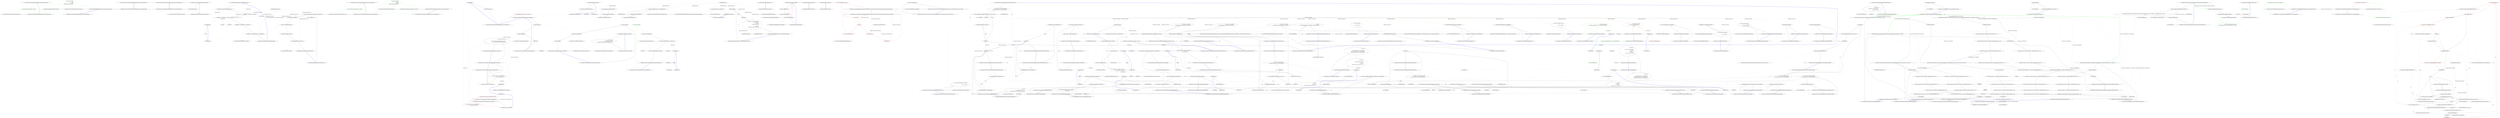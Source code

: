 digraph  {
m0_5 [cluster="HangFire.Redis.States.FailedStateHandler.Unapply(HangFire.Common.States.StateApplyingContext)", file="FailedStateHandler.cs", label="Entry HangFire.Redis.States.FailedStateHandler.Unapply(HangFire.Common.States.StateApplyingContext)", span="17-17"];
m0_6 [cluster="HangFire.Redis.States.FailedStateHandler.Unapply(HangFire.Common.States.StateApplyingContext)", color=green, community=0, file="FailedStateHandler.cs", label="39: context.Transaction.RemoveFromSet(''failed'', context.JobId)", span="19-19"];
m0_7 [cluster="HangFire.Redis.States.FailedStateHandler.Unapply(HangFire.Common.States.StateApplyingContext)", file="FailedStateHandler.cs", label="Exit HangFire.Redis.States.FailedStateHandler.Unapply(HangFire.Common.States.StateApplyingContext)", span="17-17"];
m0_8 [cluster="HangFire.Storage.IWriteOnlyTransaction.RemoveFromSet(string, string)", file="FailedStateHandler.cs", label="Entry HangFire.Storage.IWriteOnlyTransaction.RemoveFromSet(string, string)", span="27-27"];
m0_3 [cluster="HangFire.Common.JobHelper.ToTimestamp(System.DateTime)", file="FailedStateHandler.cs", label="Entry HangFire.Common.JobHelper.ToTimestamp(System.DateTime)", span="35-35"];
m0_4 [cluster="HangFire.Storage.IWriteOnlyTransaction.AddToSet(string, string, double)", file="FailedStateHandler.cs", label="Entry HangFire.Storage.IWriteOnlyTransaction.AddToSet(string, string, double)", span="26-26"];
m0_0 [cluster="HangFire.Redis.States.FailedStateHandler.Apply(HangFire.Common.States.StateApplyingContext)", file="FailedStateHandler.cs", label="Entry HangFire.Redis.States.FailedStateHandler.Apply(HangFire.Common.States.StateApplyingContext)", span="9-9"];
m0_1 [cluster="HangFire.Redis.States.FailedStateHandler.Apply(HangFire.Common.States.StateApplyingContext)", color=green, community=0, file="FailedStateHandler.cs", label="34: context.Transaction.AddToSet(\r\n                ''failed'',\r\n                context.JobId,\r\n                JobHelper.ToTimestamp(DateTime.UtcNow))", span="11-14"];
m0_2 [cluster="HangFire.Redis.States.FailedStateHandler.Apply(HangFire.Common.States.StateApplyingContext)", file="FailedStateHandler.cs", label="Exit HangFire.Redis.States.FailedStateHandler.Apply(HangFire.Common.States.StateApplyingContext)", span="9-9"];
m1_2 [cluster="HangFire.Common.States.IStateChangedFilter.OnStateUnapplied(HangFire.Common.States.StateApplyingContext)", file="IStateChangedFilter.cs", label="Entry HangFire.Common.States.IStateChangedFilter.OnStateUnapplied(HangFire.Common.States.StateApplyingContext)", span="33-33"];
m1_3 [cluster="HangFire.Common.States.IStateChangedFilter.OnStateUnapplied(HangFire.Common.States.StateApplyingContext)", file="IStateChangedFilter.cs", label="Exit HangFire.Common.States.IStateChangedFilter.OnStateUnapplied(HangFire.Common.States.StateApplyingContext)", span="33-33"];
m1_0 [cluster="HangFire.Common.States.IStateChangedFilter.OnStateApplied(HangFire.Common.States.StateApplyingContext)", file="IStateChangedFilter.cs", label="Entry HangFire.Common.States.IStateChangedFilter.OnStateApplied(HangFire.Common.States.StateApplyingContext)", span="27-27"];
m1_1 [cluster="HangFire.Common.States.IStateChangedFilter.OnStateApplied(HangFire.Common.States.StateApplyingContext)", file="IStateChangedFilter.cs", label="Exit HangFire.Common.States.IStateChangedFilter.OnStateApplied(HangFire.Common.States.StateApplyingContext)", span="27-27"];
m2_0 [cluster="HangFire.Common.States.JobState.GetData(HangFire.Common.JobMethod)", file="JobState.cs", label="Entry HangFire.Common.States.JobState.GetData(HangFire.Common.JobMethod)", span="26-26"];
m2_1 [cluster="HangFire.Common.States.JobState.GetData(HangFire.Common.JobMethod)", file="JobState.cs", label="return new Dictionary<string, string>();", span="28-28"];
m2_2 [cluster="HangFire.Common.States.JobState.GetData(HangFire.Common.JobMethod)", file="JobState.cs", label="Exit HangFire.Common.States.JobState.GetData(HangFire.Common.JobMethod)", span="26-26"];
m2_3 [cluster="System.Collections.Generic.Dictionary<TKey, TValue>.Dictionary()", file="JobState.cs", label="Entry System.Collections.Generic.Dictionary<TKey, TValue>.Dictionary()", span="0-0"];
m3_9 [cluster="Hangfire.BackgroundJobServerOptions.WriteToLog(Hangfire.Logging.ILog)", file="JobStateHandler.cs", label="Entry Hangfire.BackgroundJobServerOptions.WriteToLog(Hangfire.Logging.ILog)", span="78-78"];
m3_10 [cluster="Hangfire.BackgroundJobServerOptions.WriteToLog(Hangfire.Logging.ILog)", file="JobStateHandler.cs", label="logger.InfoFormat(''Using the following options for Hangfire Server:'')", span="80-80"];
m3_11 [cluster="Hangfire.BackgroundJobServerOptions.WriteToLog(Hangfire.Logging.ILog)", file="JobStateHandler.cs", label="logger.InfoFormat(''    Worker count: {0}.'', WorkerCount)", span="81-81"];
m3_12 [cluster="Hangfire.BackgroundJobServerOptions.WriteToLog(Hangfire.Logging.ILog)", file="JobStateHandler.cs", label="logger.InfoFormat(''    Listening queues: {0}.'', String.Join('', '', Queues.Select(x => ''''' + x + ''''')))", span="82-82"];
m3_13 [cluster="Hangfire.BackgroundJobServerOptions.WriteToLog(Hangfire.Logging.ILog)", file="JobStateHandler.cs", label="logger.InfoFormat(''    Shutdown timeout: {0}.'', ShutdownTimeout)", span="83-83"];
m3_14 [cluster="Hangfire.BackgroundJobServerOptions.WriteToLog(Hangfire.Logging.ILog)", file="JobStateHandler.cs", label="logger.InfoFormat(''    Schedule polling interval: {0}.'', SchedulePollingInterval)", span="84-84"];
m3_15 [cluster="Hangfire.BackgroundJobServerOptions.WriteToLog(Hangfire.Logging.ILog)", file="JobStateHandler.cs", label="Exit Hangfire.BackgroundJobServerOptions.WriteToLog(Hangfire.Logging.ILog)", span="78-78"];
m3_7 [cluster="System.Math.Min(int, int)", file="JobStateHandler.cs", label="Entry System.Math.Min(int, int)", span="0-0"];
m3_16 [cluster="Hangfire.Logging.ILog.InfoFormat(string, params object[])", file="JobStateHandler.cs", label="Entry Hangfire.Logging.ILog.InfoFormat(string, params object[])", span="217-217"];
m3_8 [cluster="System.TimeSpan.FromSeconds(double)", file="JobStateHandler.cs", label="Entry System.TimeSpan.FromSeconds(double)", span="0-0"];
m3_18 [cluster="Unk.Join", file="JobStateHandler.cs", label="Entry Unk.Join", span=""];
m3_0 [cluster="Hangfire.BackgroundJobServerOptions.BackgroundJobServerOptions()", file="JobStateHandler.cs", label="Entry Hangfire.BackgroundJobServerOptions.BackgroundJobServerOptions()", span="32-32"];
m3_1 [cluster="Hangfire.BackgroundJobServerOptions.BackgroundJobServerOptions()", file="JobStateHandler.cs", label="WorkerCount = Math.Min(Environment.ProcessorCount * 5, MaxDefaultWorkerCount)", span="34-34"];
m3_2 [cluster="Hangfire.BackgroundJobServerOptions.BackgroundJobServerOptions()", file="JobStateHandler.cs", label="ServerName = Environment.MachineName", span="35-35"];
m3_3 [cluster="Hangfire.BackgroundJobServerOptions.BackgroundJobServerOptions()", file="JobStateHandler.cs", label="Queues = new[] { EnqueuedState.DefaultQueue }", span="36-36"];
m3_4 [cluster="Hangfire.BackgroundJobServerOptions.BackgroundJobServerOptions()", file="JobStateHandler.cs", label="ShutdownTimeout = TimeSpan.FromSeconds(15)", span="37-37"];
m3_5 [cluster="Hangfire.BackgroundJobServerOptions.BackgroundJobServerOptions()", file="JobStateHandler.cs", label="SchedulePollingInterval = TimeSpan.FromSeconds(15)", span="38-38"];
m3_6 [cluster="Hangfire.BackgroundJobServerOptions.BackgroundJobServerOptions()", file="JobStateHandler.cs", label="Exit Hangfire.BackgroundJobServerOptions.BackgroundJobServerOptions()", span="32-32"];
m3_19 [cluster="lambda expression", file="JobStateHandler.cs", label="Entry lambda expression", span="82-82"];
m3_20 [cluster="lambda expression", file="JobStateHandler.cs", label="''''' + x + '''''", span="82-82"];
m3_21 [cluster="lambda expression", file="JobStateHandler.cs", label="Exit lambda expression", span="82-82"];
m3_17 [cluster="Unk.Select", file="JobStateHandler.cs", label="Entry Unk.Select", span=""];
m3_22 [file="JobStateHandler.cs", label="Hangfire.BackgroundJobServerOptions", span=""];
m4_5 [cluster="HangFire.Redis.States.ProcessingStateHandler.Unapply(HangFire.Common.States.StateApplyingContext)", file="ProcessingStateHandler.cs", label="Entry HangFire.Redis.States.ProcessingStateHandler.Unapply(HangFire.Common.States.StateApplyingContext)", span="17-17"];
m4_6 [cluster="HangFire.Redis.States.ProcessingStateHandler.Unapply(HangFire.Common.States.StateApplyingContext)", color=green, community=0, file="ProcessingStateHandler.cs", label="19: context.Transaction.RemoveFromSet(''processing'', context.JobId)", span="19-19"];
m4_7 [cluster="HangFire.Redis.States.ProcessingStateHandler.Unapply(HangFire.Common.States.StateApplyingContext)", file="ProcessingStateHandler.cs", label="Exit HangFire.Redis.States.ProcessingStateHandler.Unapply(HangFire.Common.States.StateApplyingContext)", span="17-17"];
m4_8 [cluster="HangFire.Storage.IWriteOnlyTransaction.RemoveFromSet(string, string)", file="ProcessingStateHandler.cs", label="Entry HangFire.Storage.IWriteOnlyTransaction.RemoveFromSet(string, string)", span="27-27"];
m4_3 [cluster="HangFire.Common.JobHelper.ToTimestamp(System.DateTime)", file="ProcessingStateHandler.cs", label="Entry HangFire.Common.JobHelper.ToTimestamp(System.DateTime)", span="35-35"];
m4_4 [cluster="HangFire.Storage.IWriteOnlyTransaction.AddToSet(string, string, double)", file="ProcessingStateHandler.cs", label="Entry HangFire.Storage.IWriteOnlyTransaction.AddToSet(string, string, double)", span="26-26"];
m4_0 [cluster="HangFire.Redis.States.ProcessingStateHandler.Apply(HangFire.Common.States.StateApplyingContext)", file="ProcessingStateHandler.cs", label="Entry HangFire.Redis.States.ProcessingStateHandler.Apply(HangFire.Common.States.StateApplyingContext)", span="9-9"];
m4_1 [cluster="HangFire.Redis.States.ProcessingStateHandler.Apply(HangFire.Common.States.StateApplyingContext)", color=green, community=0, file="ProcessingStateHandler.cs", label="15: context.Transaction.AddToSet(\r\n                ''processing'',\r\n                context.JobId,\r\n                JobHelper.ToTimestamp(DateTime.UtcNow))", span="11-14"];
m4_2 [cluster="HangFire.Redis.States.ProcessingStateHandler.Apply(HangFire.Common.States.StateApplyingContext)", file="ProcessingStateHandler.cs", label="Exit HangFire.Redis.States.ProcessingStateHandler.Apply(HangFire.Common.States.StateApplyingContext)", span="9-9"];
m5_14 [cluster="lambda expression", file="ScheduledState.cs", label="Entry lambda expression", span="22-22"];
m5_31 [cluster="HangFire.SqlServer.SqlServerStorage.GetConnection()", file="ScheduledState.cs", label="Entry HangFire.SqlServer.SqlServerStorage.GetConnection()", span="59-59"];
m5_5 [cluster="HangFire.States.ScheduledState.GetData(HangFire.Common.JobMethod)", file="ScheduledState.cs", label="Exit HangFire.States.ScheduledState.GetData(HangFire.Common.JobMethod)", span="35-35"];
m5_13 [cluster="HangFire.SqlServer.Tests.StorageFacts.Ctor_ThrowsAnException_WhenOptionsValueIsNull()", file="ScheduledState.cs", label="Exit HangFire.SqlServer.Tests.StorageFacts.Ctor_ThrowsAnException_WhenOptionsValueIsNull()", span="19-19"];
m5_32 [cluster="HangFire.SqlServer.Tests.StorageFacts.GetComponents_ReturnsAllNeededComponents()", file="ScheduledState.cs", label="Entry HangFire.SqlServer.Tests.StorageFacts.GetComponents_ReturnsAllNeededComponents()", span="48-48"];
m5_33 [cluster="HangFire.SqlServer.Tests.StorageFacts.GetComponents_ReturnsAllNeededComponents()", color=green, community=0, file="ScheduledState.cs", label="20: var storage = CreateStorage()", span="50-50"];
m5_34 [cluster="HangFire.SqlServer.Tests.StorageFacts.GetComponents_ReturnsAllNeededComponents()", file="ScheduledState.cs", label="var components = storage.GetComponents()", span="52-52"];
m5_35 [cluster="HangFire.SqlServer.Tests.StorageFacts.GetComponents_ReturnsAllNeededComponents()", file="ScheduledState.cs", label="var componentTypes = components.Select(x => x.GetType()).ToArray()", span="54-54"];
m5_36 [cluster="HangFire.SqlServer.Tests.StorageFacts.GetComponents_ReturnsAllNeededComponents()", file="ScheduledState.cs", label="Assert.Contains(typeof(ExpirationManager), componentTypes)", span="55-55"];
m5_37 [cluster="HangFire.SqlServer.Tests.StorageFacts.GetComponents_ReturnsAllNeededComponents()", file="ScheduledState.cs", label="Exit HangFire.SqlServer.Tests.StorageFacts.GetComponents_ReturnsAllNeededComponents()", span="48-48"];
m5_45 [cluster="object.GetType()", file="ScheduledState.cs", label="Entry object.GetType()", span="0-0"];
m5_8 [cluster="lambda expression", file="ScheduledState.cs", label="Exit lambda expression", span="13-13"];
m5_9 [cluster="HangFire.SqlServer.SqlServerStorage.SqlServerStorage(string)", color=red, community=0, file="ScheduledState.cs", label="20: Entry HangFire.SqlServer.SqlServerStorage.SqlServerStorage(string)", span="32-32"];
m5_11 [cluster="HangFire.SqlServer.Tests.StorageFacts.Ctor_ThrowsAnException_WhenOptionsValueIsNull()", color=red, community=0, file="ScheduledState.cs", label="20: var exception = Assert.Throws<ArgumentNullException>(\r\n                () => new SqlServerStorage(''hello'', null))", span="21-22"];
m5_10 [cluster="HangFire.SqlServer.Tests.StorageFacts.Ctor_ThrowsAnException_WhenOptionsValueIsNull()", file="ScheduledState.cs", label="Entry HangFire.SqlServer.Tests.StorageFacts.Ctor_ThrowsAnException_WhenOptionsValueIsNull()", span="19-19"];
m5_12 [cluster="HangFire.SqlServer.Tests.StorageFacts.Ctor_ThrowsAnException_WhenOptionsValueIsNull()", file="ScheduledState.cs", label="Assert.Equal(''options'', exception.ParamName)", span="24-24"];
m5_4 [cluster="HangFire.States.ScheduledState.GetData(HangFire.Common.JobMethod)", file="ScheduledState.cs", label="return new Dictionary<string, string>\r\n                {\r\n                    { ''ScheduledAt'', JobHelper.ToStringTimestamp(DateTime.UtcNow) },\r\n                    { ''EnqueueAt'', JobHelper.ToStringTimestamp(EnqueueAt) }\r\n                };", span="37-41"];
m5_23 [cluster="HangFire.SqlServer.Tests.StorageFacts.CreateStorage()", file="ScheduledState.cs", label="Entry HangFire.SqlServer.Tests.StorageFacts.CreateStorage()", span="58-58"];
m5_46 [cluster="HangFire.SqlServer.Tests.StorageFacts.CreateStorage()", file="ScheduledState.cs", label="return new SqlServerStorage(\r\n                ConnectionUtils.GetConnectionString(),\r\n                new SqlServerStorageOptions { PrepareSchemaIfNecessary = false });", span="60-62"];
m5_47 [cluster="HangFire.SqlServer.Tests.StorageFacts.CreateStorage()", file="ScheduledState.cs", label="Exit HangFire.SqlServer.Tests.StorageFacts.CreateStorage()", span="58-58"];
m5_40 [cluster="Unk.ToArray", file="ScheduledState.cs", label="Entry Unk.ToArray", span=""];
m5_25 [cluster="Unk.NotNull", file="ScheduledState.cs", label="Entry Unk.NotNull", span=""];
m5_6 [cluster="lambda expression", file="ScheduledState.cs", label="Entry lambda expression", span="13-13"];
m5_24 [cluster="HangFire.SqlServer.SqlServerStorage.GetMonitoringApi()", file="ScheduledState.cs", label="Entry HangFire.SqlServer.SqlServerStorage.GetMonitoringApi()", span="54-54"];
m5_17 [cluster="HangFire.States.ScheduledState.Handler.Unapply(HangFire.Common.States.StateApplyingContext)", color=red, community=0, file="ScheduledState.cs", label="20: context.Transaction.RemoveFromSet(''schedule'', context.JobId)", span="56-56"];
m5_15 [cluster="lambda expression", file="ScheduledState.cs", label="new SqlServerStorage(''hello'', null)", span="22-22"];
m5_42 [cluster="lambda expression", file="ScheduledState.cs", label="Entry lambda expression", span="54-54"];
m5_44 [cluster="lambda expression", file="ScheduledState.cs", label="Exit lambda expression", span="54-54"];
m5_43 [cluster="lambda expression", file="ScheduledState.cs", label="x.GetType()", span="54-54"];
m5_16 [cluster="HangFire.States.ScheduledState.Handler.Unapply(HangFire.Common.States.StateApplyingContext)", file="ScheduledState.cs", label="Entry HangFire.States.ScheduledState.Handler.Unapply(HangFire.Common.States.StateApplyingContext)", span="54-54"];
m5_7 [cluster="HangFire.Common.JobHelper.ToStringTimestamp(System.DateTime)", file="ScheduledState.cs", label="Entry HangFire.Common.JobHelper.ToStringTimestamp(System.DateTime)", span="46-46"];
m5_26 [cluster="HangFire.SqlServer.Tests.StorageFacts.GetConnection_ReturnsNonNullInstance()", file="ScheduledState.cs", label="Entry HangFire.SqlServer.Tests.StorageFacts.GetConnection_ReturnsNonNullInstance()", span="38-38"];
m5_27 [cluster="HangFire.SqlServer.Tests.StorageFacts.GetConnection_ReturnsNonNullInstance()", file="ScheduledState.cs", label="var storage = CreateStorage()", span="40-40"];
m5_28 [cluster="HangFire.SqlServer.Tests.StorageFacts.GetConnection_ReturnsNonNullInstance()", file="ScheduledState.cs", label="var connection = storage.GetConnection()", span="41-41"];
m5_29 [cluster="HangFire.SqlServer.Tests.StorageFacts.GetConnection_ReturnsNonNullInstance()", file="ScheduledState.cs", label="Assert.NotNull(connection)", span="43-43"];
m5_30 [cluster="HangFire.SqlServer.Tests.StorageFacts.GetConnection_ReturnsNonNullInstance()", file="ScheduledState.cs", label="Exit HangFire.SqlServer.Tests.StorageFacts.GetConnection_ReturnsNonNullInstance()", span="38-38"];
m5_41 [cluster="Unk.Contains", file="ScheduledState.cs", label="Entry Unk.Contains", span=""];
m5_39 [cluster="Unk.Select", file="ScheduledState.cs", label="Entry Unk.Select", span=""];
m5_18 [cluster="HangFire.SqlServer.Tests.StorageFacts.GetMonitoringApi_ReturnsNonNullInstance()", file="ScheduledState.cs", label="Entry HangFire.SqlServer.Tests.StorageFacts.GetMonitoringApi_ReturnsNonNullInstance()", span="28-28"];
m5_3 [cluster="HangFire.SqlServer.Tests.StorageFacts.Ctor_ThrowsAnException_WhenConnectionStringIsNull()", file="ScheduledState.cs", label="Exit HangFire.SqlServer.Tests.StorageFacts.Ctor_ThrowsAnException_WhenConnectionStringIsNull()", span="10-10"];
m5_38 [cluster="HangFire.SqlServer.SqlServerStorage.GetComponents()", file="ScheduledState.cs", label="Entry HangFire.SqlServer.SqlServerStorage.GetComponents()", span="64-64"];
m5_0 [cluster="HangFire.SqlServer.Tests.StorageFacts.Ctor_ThrowsAnException_WhenConnectionStringIsNull()", file="ScheduledState.cs", label="Entry HangFire.SqlServer.Tests.StorageFacts.Ctor_ThrowsAnException_WhenConnectionStringIsNull()", span="10-10"];
m5_1 [cluster="HangFire.SqlServer.Tests.StorageFacts.Ctor_ThrowsAnException_WhenConnectionStringIsNull()", file="ScheduledState.cs", label="var exception = Assert.Throws<ArgumentNullException>(\r\n                () => new SqlServerStorage(null))", span="12-13"];
m5_2 [cluster="HangFire.SqlServer.Tests.StorageFacts.Ctor_ThrowsAnException_WhenConnectionStringIsNull()", file="ScheduledState.cs", label="Assert.Equal(''connectionString'', exception.ParamName)", span="15-15"];
m5_19 [cluster="HangFire.SqlServer.Tests.StorageFacts.GetMonitoringApi_ReturnsNonNullInstance()", file="ScheduledState.cs", label="var storage = CreateStorage()", span="30-30"];
m5_48 [cluster="HangFire.SqlServer.Tests.ConnectionUtils.GetConnectionString()", file="ScheduledState.cs", label="Entry HangFire.SqlServer.Tests.ConnectionUtils.GetConnectionString()", span="26-26"];
m5_49 [cluster="HangFire.SqlServer.SqlServerStorageOptions.SqlServerStorageOptions()", file="ScheduledState.cs", label="Entry HangFire.SqlServer.SqlServerStorageOptions.SqlServerStorageOptions()", span="24-24"];
m5_20 [cluster="HangFire.SqlServer.Tests.StorageFacts.GetMonitoringApi_ReturnsNonNullInstance()", file="ScheduledState.cs", label="HangFire.States.ScheduledState", span=""];
m5_21 [cluster="HangFire.SqlServer.Tests.StorageFacts.GetMonitoringApi_ReturnsNonNullInstance()", file="ScheduledState.cs", label="Assert.NotNull(api)", span="33-33"];
m5_22 [cluster="HangFire.SqlServer.Tests.StorageFacts.GetMonitoringApi_ReturnsNonNullInstance()", file="ScheduledState.cs", label="Exit HangFire.SqlServer.Tests.StorageFacts.GetMonitoringApi_ReturnsNonNullInstance()", span="28-28"];
m6_19 [cluster="HangFire.Redis.RedisStorage.GetConnection()", file="SqlServerMonitoringApi.cs", label="Entry HangFire.Redis.RedisStorage.GetConnection()", span="73-73"];
m6_20 [cluster="HangFire.Redis.RedisStorage.GetConnection()", file="SqlServerMonitoringApi.cs", label="return new RedisConnection(_pooledManager.GetClient());", span="75-75"];
m6_21 [cluster="HangFire.Redis.RedisStorage.GetConnection()", file="SqlServerMonitoringApi.cs", label="Exit HangFire.Redis.RedisStorage.GetConnection()", span="73-73"];
m6_13 [cluster="RedisClientManagerConfig.cstr", file="SqlServerMonitoringApi.cs", label="Entry RedisClientManagerConfig.cstr", span=""];
m6_14 [cluster="HangFire.Redis.RedisStorage.GetMonitoringApi()", file="SqlServerMonitoringApi.cs", label="Entry HangFire.Redis.RedisStorage.GetMonitoringApi()", span="68-68"];
m6_15 [cluster="HangFire.Redis.RedisStorage.GetMonitoringApi()", file="SqlServerMonitoringApi.cs", label="return new RedisMonitoringApi(_pooledManager.GetClient());", span="70-70"];
m6_16 [cluster="HangFire.Redis.RedisStorage.GetMonitoringApi()", file="SqlServerMonitoringApi.cs", label="Exit HangFire.Redis.RedisStorage.GetMonitoringApi()", span="68-68"];
m6_18 [cluster="Unk.GetClient", file="SqlServerMonitoringApi.cs", label="Entry Unk.GetClient", span=""];
m6_4 [cluster="HangFire.Redis.RedisStorage.RedisStorage(string, int)", file="SqlServerMonitoringApi.cs", label="Entry HangFire.Redis.RedisStorage.RedisStorage(string, int)", span="41-41"];
m6_5 [cluster="HangFire.Redis.RedisStorage.RedisStorage(string, int)", file="SqlServerMonitoringApi.cs", label="Exit HangFire.Redis.RedisStorage.RedisStorage(string, int)", span="41-41"];
m6_23 [cluster="HangFire.Redis.RedisStorage.GetComponents()", file="SqlServerMonitoringApi.cs", label="Entry HangFire.Redis.RedisStorage.GetComponents()", span="78-78"];
m6_24 [cluster="HangFire.Redis.RedisStorage.GetComponents()", file="SqlServerMonitoringApi.cs", label="yield return new FetchedJobsWatcher(this, new StateMachineFactory(this));", span="80-80"];
m6_25 [cluster="HangFire.Redis.RedisStorage.GetComponents()", file="SqlServerMonitoringApi.cs", label="Exit HangFire.Redis.RedisStorage.GetComponents()", span="78-78"];
m6_27 [cluster="HangFire.States.StateMachineFactory.StateMachineFactory(HangFire.JobStorage)", file="SqlServerMonitoringApi.cs", label="Entry HangFire.States.StateMachineFactory.StateMachineFactory(HangFire.JobStorage)", span="16-16"];
m6_28 [cluster="HangFire.Redis.RedisStorage.GetStateHandlers()", file="SqlServerMonitoringApi.cs", label="Entry HangFire.Redis.RedisStorage.GetStateHandlers()", span="83-83"];
m6_29 [cluster="HangFire.Redis.RedisStorage.GetStateHandlers()", file="SqlServerMonitoringApi.cs", label="yield return new FailedStateHandler();", span="85-85"];
m6_30 [cluster="HangFire.Redis.RedisStorage.GetStateHandlers()", file="SqlServerMonitoringApi.cs", label="yield return new ProcessingStateHandler();", span="86-86"];
m6_31 [cluster="HangFire.Redis.RedisStorage.GetStateHandlers()", file="SqlServerMonitoringApi.cs", label="yield return new SucceededStateHandler();", span="87-87"];
m6_32 [cluster="HangFire.Redis.RedisStorage.GetStateHandlers()", file="SqlServerMonitoringApi.cs", label="Exit HangFire.Redis.RedisStorage.GetStateHandlers()", span="83-83"];
m6_34 [cluster="HangFire.Redis.ProcessingStateHandler.ProcessingStateHandler()", file="SqlServerMonitoringApi.cs", label="Entry HangFire.Redis.ProcessingStateHandler.ProcessingStateHandler()", span="23-23"];
m6_2 [cluster="HangFire.Redis.RedisStorage.RedisStorage(string)", file="SqlServerMonitoringApi.cs", label="Entry HangFire.Redis.RedisStorage.RedisStorage(string)", span="36-36"];
m6_3 [cluster="HangFire.Redis.RedisStorage.RedisStorage(string)", file="SqlServerMonitoringApi.cs", label="Exit HangFire.Redis.RedisStorage.RedisStorage(string)", span="36-36"];
m6_12 [cluster="PooledRedisClientManager.cstr", file="SqlServerMonitoringApi.cs", label="Entry PooledRedisClientManager.cstr", span=""];
m6_39 [cluster="string.Format(string, object, object)", file="SqlServerMonitoringApi.cs", label="Entry string.Format(string, object, object)", span="0-0"];
m6_17 [cluster="RedisMonitoringApi.cstr", file="SqlServerMonitoringApi.cs", label="Entry RedisMonitoringApi.cstr", span=""];
m6_33 [cluster="HangFire.Redis.FailedStateHandler.FailedStateHandler()", file="SqlServerMonitoringApi.cs", label="Entry HangFire.Redis.FailedStateHandler.FailedStateHandler()", span="23-23"];
m6_36 [cluster="HangFire.Redis.RedisStorage.ToString()", file="SqlServerMonitoringApi.cs", label="Entry HangFire.Redis.RedisStorage.ToString()", span="90-90"];
m6_37 [cluster="HangFire.Redis.RedisStorage.ToString()", file="SqlServerMonitoringApi.cs", label="return String.Format(''redis://{0}/{1}'', HostAndPort, Db);", span="92-92"];
m6_38 [cluster="HangFire.Redis.RedisStorage.ToString()", file="SqlServerMonitoringApi.cs", label="Exit HangFire.Redis.RedisStorage.ToString()", span="90-90"];
m6_0 [cluster="HangFire.Redis.RedisStorage.RedisStorage()", file="SqlServerMonitoringApi.cs", label="Entry HangFire.Redis.RedisStorage.RedisStorage()", span="31-31"];
m6_1 [cluster="HangFire.Redis.RedisStorage.RedisStorage()", file="SqlServerMonitoringApi.cs", label="Exit HangFire.Redis.RedisStorage.RedisStorage()", span="31-31"];
m6_6 [cluster="HangFire.Redis.RedisStorage.RedisStorage(string, int, HangFire.Redis.RedisStorageOptions)", file="SqlServerMonitoringApi.cs", label="Entry HangFire.Redis.RedisStorage.RedisStorage(string, int, HangFire.Redis.RedisStorageOptions)", span="46-46"];
m6_7 [cluster="HangFire.Redis.RedisStorage.RedisStorage(string, int, HangFire.Redis.RedisStorageOptions)", file="SqlServerMonitoringApi.cs", label="HostAndPort = hostAndPort", span="48-48"];
m6_8 [cluster="HangFire.Redis.RedisStorage.RedisStorage(string, int, HangFire.Redis.RedisStorageOptions)", file="SqlServerMonitoringApi.cs", label="Db = db", span="49-49"];
m6_9 [cluster="HangFire.Redis.RedisStorage.RedisStorage(string, int, HangFire.Redis.RedisStorageOptions)", file="SqlServerMonitoringApi.cs", label="Options = options", span="50-50"];
m6_10 [cluster="HangFire.Redis.RedisStorage.RedisStorage(string, int, HangFire.Redis.RedisStorageOptions)", file="SqlServerMonitoringApi.cs", label="_pooledManager = new PooledRedisClientManager(\r\n                new []{ HostAndPort },\r\n                new string[0],\r\n                new RedisClientManagerConfig\r\n                {\r\n                    DefaultDb = Db,\r\n                    MaxWritePoolSize = Options.ConnectionPoolSize\r\n                })", span="52-59"];
m6_11 [cluster="HangFire.Redis.RedisStorage.RedisStorage(string, int, HangFire.Redis.RedisStorageOptions)", file="SqlServerMonitoringApi.cs", label="Exit HangFire.Redis.RedisStorage.RedisStorage(string, int, HangFire.Redis.RedisStorageOptions)", span="46-46"];
m6_22 [cluster="RedisConnection.cstr", file="SqlServerMonitoringApi.cs", label="Entry RedisConnection.cstr", span=""];
m6_35 [cluster="HangFire.Redis.SucceededStateHandler.SucceededStateHandler()", file="SqlServerMonitoringApi.cs", label="Entry HangFire.Redis.SucceededStateHandler.SucceededStateHandler()", span="21-21"];
m6_26 [cluster="HangFire.Redis.FetchedJobsWatcher.FetchedJobsWatcher(HangFire.JobStorage, HangFire.States.IStateMachineFactory)", file="SqlServerMonitoringApi.cs", label="Entry HangFire.Redis.FetchedJobsWatcher.FetchedJobsWatcher(HangFire.JobStorage, HangFire.States.IStateMachineFactory)", span="33-33"];
m6_40 [file="SqlServerMonitoringApi.cs", label="HangFire.Redis.RedisStorage", span=""];
m7_8 [cluster="System.ArgumentNullException.ArgumentNullException(string)", file="StateApplyingContext.cs", label="Entry System.ArgumentNullException.ArgumentNullException(string)", span="0-0"];
m7_0 [cluster="HangFire.Common.States.StateApplyingContext.StateApplyingContext(HangFire.Common.States.StateContext, HangFire.Storage.IWriteOnlyTransaction, HangFire.Common.States.JobState)", file="StateApplyingContext.cs", label="Entry HangFire.Common.States.StateApplyingContext.StateApplyingContext(HangFire.Common.States.StateContext, HangFire.Storage.IWriteOnlyTransaction, HangFire.Common.States.JobState)", span="23-23"];
m7_1 [cluster="HangFire.Common.States.StateApplyingContext.StateApplyingContext(HangFire.Common.States.StateContext, HangFire.Storage.IWriteOnlyTransaction, HangFire.Common.States.JobState)", color=red, community=0, file="StateApplyingContext.cs", label="42: transaction == null", span="29-29"];
m7_3 [cluster="HangFire.Common.States.StateApplyingContext.StateApplyingContext(HangFire.Common.States.StateContext, HangFire.Storage.IWriteOnlyTransaction, HangFire.Common.States.JobState)", color=red, community=0, file="StateApplyingContext.cs", label="42: state == null", span="30-30"];
m7_5 [cluster="HangFire.Common.States.StateApplyingContext.StateApplyingContext(HangFire.Common.States.StateContext, HangFire.Storage.IWriteOnlyTransaction, HangFire.Common.States.JobState)", color=red, community=0, file="StateApplyingContext.cs", label="42: Transaction = transaction", span="32-32"];
m7_6 [cluster="HangFire.Common.States.StateApplyingContext.StateApplyingContext(HangFire.Common.States.StateContext, HangFire.Storage.IWriteOnlyTransaction, HangFire.Common.States.JobState)", color=red, community=0, file="StateApplyingContext.cs", label="42: ApplyingState = state", span="33-33"];
m7_2 [cluster="HangFire.Common.States.StateApplyingContext.StateApplyingContext(HangFire.Common.States.StateContext, HangFire.Storage.IWriteOnlyTransaction, HangFire.Common.States.JobState)", color=red, community=0, file="StateApplyingContext.cs", label="42: throw new ArgumentNullException(''transaction'');", span="29-29"];
m7_4 [cluster="HangFire.Common.States.StateApplyingContext.StateApplyingContext(HangFire.Common.States.StateContext, HangFire.Storage.IWriteOnlyTransaction, HangFire.Common.States.JobState)", color=red, community=0, file="StateApplyingContext.cs", label="42: throw new ArgumentNullException(''state'');", span="30-30"];
m7_7 [cluster="HangFire.Common.States.StateApplyingContext.StateApplyingContext(HangFire.Common.States.StateContext, HangFire.Storage.IWriteOnlyTransaction, HangFire.Common.States.JobState)", file="StateApplyingContext.cs", label="Exit HangFire.Common.States.StateApplyingContext.StateApplyingContext(HangFire.Common.States.StateContext, HangFire.Storage.IWriteOnlyTransaction, HangFire.Common.States.JobState)", span="23-23"];
m7_9 [file="StateApplyingContext.cs", label="HangFire.Common.States.StateApplyingContext", span=""];
m8_3 [cluster="System.NotSupportedException.NotSupportedException()", file="StateMachine.cs", label="Entry System.NotSupportedException.NotSupportedException()", span="0-0"];
m8_0 [cluster="HangFire.Tests.CustomTypeConverter.ConvertTo(System.ComponentModel.ITypeDescriptorContext, System.Globalization.CultureInfo, object, System.Type)", file="StateMachine.cs", label="Entry HangFire.Tests.CustomTypeConverter.ConvertTo(System.ComponentModel.ITypeDescriptorContext, System.Globalization.CultureInfo, object, System.Type)", span="8-8"];
m8_1 [cluster="HangFire.Tests.CustomTypeConverter.ConvertTo(System.ComponentModel.ITypeDescriptorContext, System.Globalization.CultureInfo, object, System.Type)", file="StateMachine.cs", label="throw new NotSupportedException();", span="10-10"];
m8_2 [cluster="HangFire.Tests.CustomTypeConverter.ConvertTo(System.ComponentModel.ITypeDescriptorContext, System.Globalization.CultureInfo, object, System.Type)", file="StateMachine.cs", label="Exit HangFire.Tests.CustomTypeConverter.ConvertTo(System.ComponentModel.ITypeDescriptorContext, System.Globalization.CultureInfo, object, System.Type)", span="8-8"];
m9_239 [cluster="HangFire.Tests.States.StateSteps.ThenTheHistoryForFollowingStatesWereAdded(Table)", file="StateSteps.cs", label="Entry HangFire.Tests.States.StateSteps.ThenTheHistoryForFollowingStatesWereAdded(Table)", span="448-448"];
m9_240 [cluster="HangFire.Tests.States.StateSteps.ThenTheHistoryForFollowingStatesWereAdded(Table)", file="StateSteps.cs", label="var serializedHistory = Redis.Client.GetAllItemsFromList(\r\n                String.Format(''hangfire:job:{0}:history'', JobSteps.DefaultJobId))", span="450-451"];
m9_243 [cluster="HangFire.Tests.States.StateSteps.ThenTheHistoryForFollowingStatesWereAdded(Table)", file="StateSteps.cs", label="i < table.RowCount", span="454-454"];
m9_244 [cluster="HangFire.Tests.States.StateSteps.ThenTheHistoryForFollowingStatesWereAdded(Table)", file="StateSteps.cs", label="Assert.Equal(table.Rows[i][''State''], history[i][''State''])", span="456-456"];
m9_241 [cluster="HangFire.Tests.States.StateSteps.ThenTheHistoryForFollowingStatesWereAdded(Table)", file="StateSteps.cs", label="var history = serializedHistory.Select(JobHelper.FromJson<Dictionary<string, string>>).ToList()", span="452-452"];
m9_242 [cluster="HangFire.Tests.States.StateSteps.ThenTheHistoryForFollowingStatesWereAdded(Table)", file="StateSteps.cs", label="var i = 0", span="454-454"];
m9_245 [cluster="HangFire.Tests.States.StateSteps.ThenTheHistoryForFollowingStatesWereAdded(Table)", file="StateSteps.cs", label="i++", span="454-454"];
m9_246 [cluster="HangFire.Tests.States.StateSteps.ThenTheHistoryForFollowingStatesWereAdded(Table)", file="StateSteps.cs", label="Exit HangFire.Tests.States.StateSteps.ThenTheHistoryForFollowingStatesWereAdded(Table)", span="448-448"];
m9_135 [cluster="HangFire.Common.States.JobState.GetData(HangFire.Common.JobMethod)", file="StateSteps.cs", label="Entry HangFire.Common.States.JobState.GetData(HangFire.Common.JobMethod)", span="26-26"];
m9_153 [cluster="HangFire.Tests.States.StateSteps.ThenProcessingTimestampIsSetToUtcNow()", file="StateSteps.cs", label="Entry HangFire.Tests.States.StateSteps.ThenProcessingTimestampIsSetToUtcNow()", span="307-307"];
m9_154 [cluster="HangFire.Tests.States.StateSteps.ThenProcessingTimestampIsSetToUtcNow()", file="StateSteps.cs", label="var score = Redis.Client.GetItemScoreInSortedSet(''hangfire:processing'', JobSteps.DefaultJobId)", span="309-309"];
m9_155 [cluster="HangFire.Tests.States.StateSteps.ThenProcessingTimestampIsSetToUtcNow()", file="StateSteps.cs", label="var timestamp = JobHelper.FromTimestamp((long)score)", span="310-310"];
m9_156 [cluster="HangFire.Tests.States.StateSteps.ThenProcessingTimestampIsSetToUtcNow()", file="StateSteps.cs", label="Assert.True(timestamp > DateTime.UtcNow.AddSeconds(-1))", span="312-312"];
m9_157 [cluster="HangFire.Tests.States.StateSteps.ThenProcessingTimestampIsSetToUtcNow()", file="StateSteps.cs", label="Assert.True(timestamp < DateTime.UtcNow.AddSeconds(1))", span="313-313"];
m9_158 [cluster="HangFire.Tests.States.StateSteps.ThenProcessingTimestampIsSetToUtcNow()", file="StateSteps.cs", label="Exit HangFire.Tests.States.StateSteps.ThenProcessingTimestampIsSetToUtcNow()", span="307-307"];
m9_137 [cluster="HangFire.Tests.States.StateSteps.ThenTheJobShouldBeAddedToTheFailedSet()", file="StateSteps.cs", label="Entry HangFire.Tests.States.StateSteps.ThenTheJobShouldBeAddedToTheFailedSet()", span="282-282"];
m9_138 [cluster="HangFire.Tests.States.StateSteps.ThenTheJobShouldBeAddedToTheFailedSet()", file="StateSteps.cs", label="Assert.Equal(1, Redis.Client.GetSortedSetCount(''hangfire:failed''))", span="284-284"];
m9_139 [cluster="HangFire.Tests.States.StateSteps.ThenTheJobShouldBeAddedToTheFailedSet()", file="StateSteps.cs", label="Assert.True(Redis.Client.SortedSetContainsItem(''hangfire:failed'', JobSteps.DefaultJobId))", span="285-285"];
m9_140 [cluster="HangFire.Tests.States.StateSteps.ThenTheJobShouldBeAddedToTheFailedSet()", file="StateSteps.cs", label="Exit HangFire.Tests.States.StateSteps.ThenTheJobShouldBeAddedToTheFailedSet()", span="282-282"];
m9_90 [cluster="HangFire.Tests.States.StateSteps.WhenIChangeTheStateOfTheJobToTheStateAllowedTransitions(string, string)", file="StateSteps.cs", label="Entry HangFire.Tests.States.StateSteps.WhenIChangeTheStateOfTheJobToTheStateAllowedTransitions(string, string)", span="198-198"];
m9_91 [cluster="HangFire.Tests.States.StateSteps.WhenIChangeTheStateOfTheJobToTheStateAllowedTransitions(string, string)", file="StateSteps.cs", label="var stateMachine = new StateMachine(\r\n                new RedisConnection(Redis.Storage, Redis.Client), _handlers, _filters)", span="201-202"];
m9_92 [cluster="HangFire.Tests.States.StateSteps.WhenIChangeTheStateOfTheJobToTheStateAllowedTransitions(string, string)", file="StateSteps.cs", label="stateMachine.ChangeState(JobSteps.DefaultJobId, _stateMocks[state].Object, allowedState)", span="203-203"];
m9_93 [cluster="HangFire.Tests.States.StateSteps.WhenIChangeTheStateOfTheJobToTheStateAllowedTransitions(string, string)", file="StateSteps.cs", label="Exit HangFire.Tests.States.StateSteps.WhenIChangeTheStateOfTheJobToTheStateAllowedTransitions(string, string)", span="198-198"];
m9_152 [cluster="Unk.False", file="StateSteps.cs", label="Entry Unk.False", span=""];
m9_19 [cluster="HangFire.Tests.States.StateSteps.GivenTheEnqueuedState()", file="StateSteps.cs", label="Entry HangFire.Tests.States.StateSteps.GivenTheEnqueuedState()", span="76-76"];
m9_20 [cluster="HangFire.Tests.States.StateSteps.GivenTheEnqueuedState()", file="StateSteps.cs", label="_state = new EnqueuedState\r\n            {\r\n                Reason = ''SomeReason''\r\n            }", span="78-81"];
m9_21 [cluster="HangFire.Tests.States.StateSteps.GivenTheEnqueuedState()", file="StateSteps.cs", label="Exit HangFire.Tests.States.StateSteps.GivenTheEnqueuedState()", span="76-76"];
m9_162 [cluster="HangFire.Tests.States.StateSteps.ThenTheScheduleContainsTheJobThatWillBeEnqueuedTomorrow()", file="StateSteps.cs", label="Entry HangFire.Tests.States.StateSteps.ThenTheScheduleContainsTheJobThatWillBeEnqueuedTomorrow()", span="317-317"];
m9_163 [cluster="HangFire.Tests.States.StateSteps.ThenTheScheduleContainsTheJobThatWillBeEnqueuedTomorrow()", file="StateSteps.cs", label="Assert.True(Redis.Client.SortedSetContainsItem(''hangfire:schedule'', JobSteps.DefaultJobId))", span="319-319"];
m9_164 [cluster="HangFire.Tests.States.StateSteps.ThenTheScheduleContainsTheJobThatWillBeEnqueuedTomorrow()", file="StateSteps.cs", label="var score = Redis.Client.GetItemScoreInSortedSet(''hangfire:schedule'', JobSteps.DefaultJobId)", span="320-320"];
m9_165 [cluster="HangFire.Tests.States.StateSteps.ThenTheScheduleContainsTheJobThatWillBeEnqueuedTomorrow()", file="StateSteps.cs", label="var timestamp = JobHelper.FromTimestamp((long) score)", span="321-321"];
m9_166 [cluster="HangFire.Tests.States.StateSteps.ThenTheScheduleContainsTheJobThatWillBeEnqueuedTomorrow()", file="StateSteps.cs", label="Assert.True(timestamp >= DateTime.UtcNow.Date.AddDays(1))", span="323-323"];
m9_167 [cluster="HangFire.Tests.States.StateSteps.ThenTheScheduleContainsTheJobThatWillBeEnqueuedTomorrow()", file="StateSteps.cs", label="Assert.True(timestamp < DateTime.UtcNow.Date.AddDays(2))", span="324-324"];
m9_168 [cluster="HangFire.Tests.States.StateSteps.ThenTheScheduleContainsTheJobThatWillBeEnqueuedTomorrow()", file="StateSteps.cs", label="Exit HangFire.Tests.States.StateSteps.ThenTheScheduleContainsTheJobThatWillBeEnqueuedTomorrow()", span="317-317"];
m9_64 [cluster="HangFire.Tests.States.StateSteps.GivenAStateChangingFilterThatChangesTheStateToThe(string, string)", file="StateSteps.cs", label="Entry HangFire.Tests.States.StateSteps.GivenAStateChangingFilterThatChangesTheStateToThe(string, string)", span="122-122"];
m9_65 [cluster="HangFire.Tests.States.StateSteps.GivenAStateChangingFilterThatChangesTheStateToThe(string, string)", file="StateSteps.cs", label="Given(String.Format(''a '{0}' state'', state))", span="124-124"];
m9_66 [cluster="HangFire.Tests.States.StateSteps.GivenAStateChangingFilterThatChangesTheStateToThe(string, string)", file="StateSteps.cs", label="_filters.Add(\r\n                new TestStateChangingFilter(name, _stateChangingResults, _stateMocks[state].Object))", span="126-127"];
m9_67 [cluster="HangFire.Tests.States.StateSteps.GivenAStateChangingFilterThatChangesTheStateToThe(string, string)", file="StateSteps.cs", label="Exit HangFire.Tests.States.StateSteps.GivenAStateChangingFilterThatChangesTheStateToThe(string, string)", span="122-122"];
m9_89 [cluster="Unk.ChangeState", file="StateSteps.cs", label="Entry Unk.ChangeState", span=""];
m9_202 [cluster="Unk.Unapply", file="StateSteps.cs", label="Entry Unk.Unapply", span=""];
m9_102 [cluster="Unk.ForEach", file="StateSteps.cs", label="Entry Unk.ForEach", span=""];
m9_48 [cluster="Unk.Given", file="StateSteps.cs", label="Entry Unk.Given", span=""];
m9_169 [cluster="HangFire.Tests.States.StateSteps.ThenTheScheduleDoesNotContainTheJob()", file="StateSteps.cs", label="Entry HangFire.Tests.States.StateSteps.ThenTheScheduleDoesNotContainTheJob()", span="328-328"];
m9_170 [cluster="HangFire.Tests.States.StateSteps.ThenTheScheduleDoesNotContainTheJob()", file="StateSteps.cs", label="Assert.False(Redis.Client.SortedSetContainsItem(''hangfire:schedule'', JobSteps.DefaultJobId))", span="330-330"];
m9_171 [cluster="HangFire.Tests.States.StateSteps.ThenTheScheduleDoesNotContainTheJob()", file="StateSteps.cs", label="Exit HangFire.Tests.States.StateSteps.ThenTheScheduleDoesNotContainTheJob()", span="328-328"];
m9_136 [cluster="HangFire.Tests.TableAssert.ContainsFollowingItems(Table, System.Collections.Generic.IDictionary<string, string>)", file="StateSteps.cs", label="Entry HangFire.Tests.TableAssert.ContainsFollowingItems(Table, System.Collections.Generic.IDictionary<string, string>)", span="8-8"];
m9_228 [cluster="Unk.ContainsKey", file="StateSteps.cs", label="Entry Unk.ContainsKey", span=""];
m9_212 [cluster="HangFire.Tests.States.StateSteps.ThenTheHistoryRecordShouldContainProperties()", file="StateSteps.cs", label="Entry HangFire.Tests.States.StateSteps.ThenTheHistoryRecordShouldContainProperties()", span="401-401"];
m9_213 [cluster="HangFire.Tests.States.StateSteps.ThenTheHistoryRecordShouldContainProperties()", file="StateSteps.cs", label="var entry = Redis.Client.RemoveStartFromList(\r\n                String.Format(''hangfire:job:{0}:history'', JobSteps.DefaultJobId))", span="403-404"];
m9_214 [cluster="HangFire.Tests.States.StateSteps.ThenTheHistoryRecordShouldContainProperties()", file="StateSteps.cs", label="Assert.NotNull(entry)", span="405-405"];
m9_215 [cluster="HangFire.Tests.States.StateSteps.ThenTheHistoryRecordShouldContainProperties()", file="StateSteps.cs", label="var history = JobHelper.FromJson<Dictionary<string, string>>(entry)", span="407-407"];
m9_216 [cluster="HangFire.Tests.States.StateSteps.ThenTheHistoryRecordShouldContainProperties()", file="StateSteps.cs", label="Assert.NotNull(history)", span="408-408"];
m9_218 [cluster="HangFire.Tests.States.StateSteps.ThenTheHistoryRecordShouldContainProperties()", file="StateSteps.cs", label="Assert.True(history.ContainsKey(property.Key))", span="412-412"];
m9_219 [cluster="HangFire.Tests.States.StateSteps.ThenTheHistoryRecordShouldContainProperties()", file="StateSteps.cs", label="Assert.Equal(property.Value, history[property.Key])", span="413-413"];
m9_217 [cluster="HangFire.Tests.States.StateSteps.ThenTheHistoryRecordShouldContainProperties()", file="StateSteps.cs", label=_stateProperties, span="410-410"];
m9_220 [cluster="HangFire.Tests.States.StateSteps.ThenTheHistoryRecordShouldContainProperties()", file="StateSteps.cs", label="Exit HangFire.Tests.States.StateSteps.ThenTheHistoryRecordShouldContainProperties()", span="401-401"];
m9_121 [cluster="HangFire.Tests.States.StateSteps.ThenItShouldPersistTheJob()", file="StateSteps.cs", label="Entry HangFire.Tests.States.StateSteps.ThenItShouldPersistTheJob()", span="249-249"];
m9_122 [cluster="HangFire.Tests.States.StateSteps.ThenItShouldPersistTheJob()", file="StateSteps.cs", label="var keys = new[]\r\n                {\r\n                    String.Format(''hangfire:job:{0}'', JobSteps.DefaultJobId),\r\n                    String.Format(''hangfire:job:{0}:state'', JobSteps.DefaultJobId),\r\n                    String.Format(''hangfire:job:{0}:history'', JobSteps.DefaultJobId)\r\n                }", span="251-256"];
m9_123 [cluster="HangFire.Tests.States.StateSteps.ThenItShouldPersistTheJob()", file="StateSteps.cs", label="keys.ForEach(x =>\r\n            {\r\n                var ttl = Redis.Client.GetTimeToLive(x);\r\n                Assert.True(\r\n                    ttl.Seconds == -1,\r\n                    String.Format(''TTL for the '{0}' key is '{1}''', x, ttl));\r\n            })", span="258-264"];
m9_124 [cluster="HangFire.Tests.States.StateSteps.ThenItShouldPersistTheJob()", file="StateSteps.cs", label="Exit HangFire.Tests.States.StateSteps.ThenItShouldPersistTheJob()", span="249-249"];
m9_120 [cluster="Unk.PopItemFromList", file="StateSteps.cs", label="Entry Unk.PopItemFromList", span=""];
m9_68 [cluster="TestStateChangingFilter.cstr", file="StateSteps.cs", label="Entry TestStateChangingFilter.cstr", span=""];
m9_13 [cluster="HangFire.States.ProcessingState.ProcessingState(string)", file="StateSteps.cs", label="Entry HangFire.States.ProcessingState.ProcessingState(string)", span="28-28"];
m9_29 [cluster="Mock<JobState>.cstr", file="StateSteps.cs", label="Entry Mock<JobState>.cstr", span=""];
m9_221 [cluster="System.Collections.Generic.Dictionary<TKey, TValue>.ContainsKey(TKey)", file="StateSteps.cs", label="Entry System.Collections.Generic.Dictionary<TKey, TValue>.ContainsKey(TKey)", span="0-0"];
m9_22 [cluster="HangFire.States.EnqueuedState.EnqueuedState()", file="StateSteps.cs", label="Entry HangFire.States.EnqueuedState.EnqueuedState()", span="25-25"];
m9_94 [cluster="HangFire.Tests.States.StateSteps.ThenTheStateNameIsEqualTo(string)", file="StateSteps.cs", label="Entry HangFire.Tests.States.StateSteps.ThenTheStateNameIsEqualTo(string)", span="207-207"];
m9_95 [cluster="HangFire.Tests.States.StateSteps.ThenTheStateNameIsEqualTo(string)", file="StateSteps.cs", label="Assert.Equal(name, _state.StateName)", span="209-209"];
m9_96 [cluster="HangFire.Tests.States.StateSteps.ThenTheStateNameIsEqualTo(string)", file="StateSteps.cs", label="Exit HangFire.Tests.States.StateSteps.ThenTheStateNameIsEqualTo(string)", span="207-207"];
m9_59 [cluster="HangFire.Tests.States.StateSteps.GivenAStateChangingFilter(string)", file="StateSteps.cs", label="Entry HangFire.Tests.States.StateSteps.GivenAStateChangingFilter(string)", span="116-116"];
m9_60 [cluster="HangFire.Tests.States.StateSteps.GivenAStateChangingFilter(string)", file="StateSteps.cs", label="_filters.Add(new TestStateChangingFilter(name, _stateChangingResults))", span="118-118"];
m9_61 [cluster="HangFire.Tests.States.StateSteps.GivenAStateChangingFilter(string)", file="StateSteps.cs", label="Exit HangFire.Tests.States.StateSteps.GivenAStateChangingFilter(string)", span="116-116"];
m9_10 [cluster="HangFire.Tests.States.StateSteps.GivenTheProcessingState()", file="StateSteps.cs", label="Entry HangFire.Tests.States.StateSteps.GivenTheProcessingState()", span="58-58"];
m9_11 [cluster="HangFire.Tests.States.StateSteps.GivenTheProcessingState()", file="StateSteps.cs", label="_state = new ProcessingState(''TestServer'')\r\n            {\r\n                Reason = ''SomeReason''\r\n            }", span="60-63"];
m9_12 [cluster="HangFire.Tests.States.StateSteps.GivenTheProcessingState()", file="StateSteps.cs", label="Exit HangFire.Tests.States.StateSteps.GivenTheProcessingState()", span="58-58"];
m9_18 [cluster="System.DateTime.AddDays(double)", file="StateSteps.cs", label="Entry System.DateTime.AddDays(double)", span="0-0"];
m9_195 [cluster="HangFire.Tests.States.StateSteps.ThenTheOldStateWasUnapplied()", file="StateSteps.cs", label="Entry HangFire.Tests.States.StateSteps.ThenTheOldStateWasUnapplied()", span="386-386"];
m9_196 [cluster="HangFire.Tests.States.StateSteps.ThenTheOldStateWasUnapplied()", color=green, community=0, file="StateSteps.cs", label="26: _oldStateDescriptorMock.Verify(\r\n                x => x.Unapply(It.Is<StateApplyingContext>(y => y.JobId == JobSteps.DefaultJobId)))", span="388-389"];
m9_197 [cluster="HangFire.Tests.States.StateSteps.ThenTheOldStateWasUnapplied()", file="StateSteps.cs", label="Exit HangFire.Tests.States.StateSteps.ThenTheOldStateWasUnapplied()", span="386-386"];
m9_227 [cluster="HangFire.Tests.States.StateSteps.ThenTheStateEntryShouldContainAllOfTheAboveProperties()", file="StateSteps.cs", label="Exit HangFire.Tests.States.StateSteps.ThenTheStateEntryShouldContainAllOfTheAboveProperties()", span="418-418"];
m9_222 [cluster="HangFire.Tests.States.StateSteps.ThenTheStateEntryShouldContainAllOfTheAboveProperties()", file="StateSteps.cs", label="Entry HangFire.Tests.States.StateSteps.ThenTheStateEntryShouldContainAllOfTheAboveProperties()", span="418-418"];
m9_223 [cluster="HangFire.Tests.States.StateSteps.ThenTheStateEntryShouldContainAllOfTheAboveProperties()", file="StateSteps.cs", label="var stateEntry = Redis.Client.GetAllEntriesFromHash(\r\n                String.Format(''hangfire:job:{0}:state'', JobSteps.DefaultJobId))", span="420-421"];
m9_224 [cluster="HangFire.Tests.States.StateSteps.ThenTheStateEntryShouldContainAllOfTheAboveProperties()", file="StateSteps.cs", label=_stateProperties, span="423-423"];
m9_225 [cluster="HangFire.Tests.States.StateSteps.ThenTheStateEntryShouldContainAllOfTheAboveProperties()", file="StateSteps.cs", label="Assert.True(stateEntry.ContainsKey(property.Key))", span="425-425"];
m9_226 [cluster="HangFire.Tests.States.StateSteps.ThenTheStateEntryShouldContainAllOfTheAboveProperties()", file="StateSteps.cs", label="Assert.Equal(property.Value, stateEntry[property.Key])", span="426-426"];
m9_229 [cluster="HangFire.Tests.States.StateSteps.ThenChangingFiltersWereExecutedInTheFollowingOrder(Table)", file="StateSteps.cs", label="Entry HangFire.Tests.States.StateSteps.ThenChangingFiltersWereExecutedInTheFollowingOrder(Table)", span="431-431"];
m9_230 [cluster="HangFire.Tests.States.StateSteps.ThenChangingFiltersWereExecutedInTheFollowingOrder(Table)", file="StateSteps.cs", label="Assert.Equal(table.RowCount, _stateChangingResults.Count)", span="433-433"];
m9_232 [cluster="HangFire.Tests.States.StateSteps.ThenChangingFiltersWereExecutedInTheFollowingOrder(Table)", file="StateSteps.cs", label="i < table.RowCount", span="435-435"];
m9_233 [cluster="HangFire.Tests.States.StateSteps.ThenChangingFiltersWereExecutedInTheFollowingOrder(Table)", file="StateSteps.cs", label="Assert.Equal(table.Rows[i][''Filter''], _stateChangingResults[i])", span="437-437"];
m9_231 [cluster="HangFire.Tests.States.StateSteps.ThenChangingFiltersWereExecutedInTheFollowingOrder(Table)", file="StateSteps.cs", label="var i = 0", span="435-435"];
m9_234 [cluster="HangFire.Tests.States.StateSteps.ThenChangingFiltersWereExecutedInTheFollowingOrder(Table)", file="StateSteps.cs", label="i++", span="435-435"];
m9_235 [cluster="HangFire.Tests.States.StateSteps.ThenChangingFiltersWereExecutedInTheFollowingOrder(Table)", file="StateSteps.cs", label="Exit HangFire.Tests.States.StateSteps.ThenChangingFiltersWereExecutedInTheFollowingOrder(Table)", span="431-431"];
m9_209 [cluster="lambda expression", file="StateSteps.cs", label="Entry lambda expression", span="396-396"];
m9_34 [cluster="lambda expression", file="StateSteps.cs", label="Entry lambda expression", span="88-88"];
m9_37 [cluster="lambda expression", file="StateSteps.cs", label="Entry lambda expression", span="89-89"];
m9_35 [cluster="lambda expression", file="StateSteps.cs", label="x.StateName", span="88-88"];
m9_36 [cluster="lambda expression", file="StateSteps.cs", label="Exit lambda expression", span="88-88"];
m9_38 [cluster="lambda expression", file="StateSteps.cs", label="x.GetData(It.IsAny<JobMethod>())", span="89-89"];
m9_39 [cluster="lambda expression", file="StateSteps.cs", label="Exit lambda expression", span="89-89"];
m9_50 [cluster="lambda expression", file="StateSteps.cs", label="Entry lambda expression", span="100-100"];
m9_53 [cluster="lambda expression", file="StateSteps.cs", label="Entry lambda expression", span="100-100"];
m9_56 [cluster="lambda expression", file="StateSteps.cs", label="Entry lambda expression", span="101-101"];
m9_51 [cluster="lambda expression", file="StateSteps.cs", label="x[''Name'']", span="100-100"];
m9_52 [cluster="lambda expression", file="StateSteps.cs", label="Exit lambda expression", span="100-100"];
m9_54 [cluster="lambda expression", file="StateSteps.cs", label="x[''Value'']", span="100-100"];
m9_55 [cluster="lambda expression", file="StateSteps.cs", label="Exit lambda expression", span="100-100"];
m9_57 [cluster="lambda expression", file="StateSteps.cs", label="x.GetData(It.IsAny<JobMethod>())", span="101-101"];
m9_58 [cluster="lambda expression", file="StateSteps.cs", label="Exit lambda expression", span="101-101"];
m9_103 [cluster="lambda expression", file="StateSteps.cs", label="Entry lambda expression", span="222-229"];
m9_104 [cluster="lambda expression", file="StateSteps.cs", label="var ttl = Redis.Client.GetTimeToLive(x)", span="224-224"];
m9_105 [cluster="lambda expression", file="StateSteps.cs", label="Assert.True(\r\n                        ttl.TotalSeconds > 0,\r\n                        String.Format(\r\n                        ''TTL for the '{0}' key is '{1}''', x, ttl))", span="225-228"];
m9_106 [cluster="lambda expression", file="StateSteps.cs", label="Exit lambda expression", span="222-229"];
m9_125 [cluster="lambda expression", file="StateSteps.cs", label="Entry lambda expression", span="258-264"];
m9_126 [cluster="lambda expression", file="StateSteps.cs", label="var ttl = Redis.Client.GetTimeToLive(x)", span="260-260"];
m9_127 [cluster="lambda expression", file="StateSteps.cs", label="Assert.True(\r\n                    ttl.Seconds == -1,\r\n                    String.Format(''TTL for the '{0}' key is '{1}''', x, ttl))", span="261-263"];
m9_128 [cluster="lambda expression", file="StateSteps.cs", label="Exit lambda expression", span="258-264"];
m9_199 [cluster="lambda expression", file="StateSteps.cs", label="Entry lambda expression", span="389-389"];
m9_200 [cluster="lambda expression", color=green, community=0, file="StateSteps.cs", label="10: x.Unapply(It.Is<StateApplyingContext>(y => y.JobId == JobSteps.DefaultJobId))", span="389-389"];
m9_201 [cluster="lambda expression", file="StateSteps.cs", label="Exit lambda expression", span="389-389"];
m9_203 [cluster="lambda expression", file="StateSteps.cs", label="Entry lambda expression", span="389-389"];
m9_204 [cluster="lambda expression", color=green, community=0, file="StateSteps.cs", label="10: y.JobId == JobSteps.DefaultJobId", span="389-389"];
m9_205 [cluster="lambda expression", file="StateSteps.cs", label="Exit lambda expression", span="389-389"];
m9_210 [cluster="lambda expression", color=red, community=0, file="StateSteps.cs", label="29: x.Unapply(It.IsAny<StateApplyingContext>())", span="396-396"];
m9_211 [cluster="lambda expression", file="StateSteps.cs", label="Exit lambda expression", span="396-396"];
m9_175 [cluster="Unk.SetContainsItem", file="StateSteps.cs", label="Entry Unk.SetContainsItem", span=""];
m9_62 [cluster="HangFire.Tests.TestStateChangingFilter.TestStateChangingFilter(string, System.Collections.Generic.IList<string>, HangFire.Common.States.JobState)", file="StateSteps.cs", label="Entry HangFire.Tests.TestStateChangingFilter.TestStateChangingFilter(string, System.Collections.Generic.IList<string>, HangFire.Common.States.JobState)", span="14-14"];
m9_249 [cluster="Unk.ToList", file="StateSteps.cs", label="Entry Unk.ToList", span=""];
m9_108 [cluster="Unk.Format", file="StateSteps.cs", label="Entry Unk.Format", span=""];
m9_149 [cluster="HangFire.Tests.States.StateSteps.ThenTheProcessingSetDoesNotContainTheJob()", file="StateSteps.cs", label="Entry HangFire.Tests.States.StateSteps.ThenTheProcessingSetDoesNotContainTheJob()", span="301-301"];
m9_150 [cluster="HangFire.Tests.States.StateSteps.ThenTheProcessingSetDoesNotContainTheJob()", file="StateSteps.cs", label="Assert.False(Redis.Client.SortedSetContainsItem(''hangfire:processing'', JobSteps.DefaultJobId))", span="303-303"];
m9_151 [cluster="HangFire.Tests.States.StateSteps.ThenTheProcessingSetDoesNotContainTheJob()", file="StateSteps.cs", label="Exit HangFire.Tests.States.StateSteps.ThenTheProcessingSetDoesNotContainTheJob()", span="301-301"];
m9_31 [cluster="Unk.Returns", file="StateSteps.cs", label="Entry Unk.Returns", span=""];
m9_33 [cluster="System.Collections.Generic.IDictionary<TKey, TValue>.Add(TKey, TValue)", file="StateSteps.cs", label="Entry System.Collections.Generic.IDictionary<TKey, TValue>.Add(TKey, TValue)", span="0-0"];
m9_77 [cluster="HangFire.States.StateMachine.StateMachine(HangFire.Storage.IStorageConnection, System.Collections.Generic.IEnumerable<HangFire.Common.States.JobStateHandler>, System.Collections.Generic.IEnumerable<object>)", file="StateSteps.cs", label="Entry HangFire.States.StateMachine.StateMachine(HangFire.Storage.IStorageConnection, System.Collections.Generic.IEnumerable<HangFire.Common.States.JobStateHandler>, System.Collections.Generic.IEnumerable<object>)", span="41-41"];
m9_80 [cluster="HangFire.Tests.States.StateSteps.WhenIChangeTheStateOfTheJobToThe(string)", file="StateSteps.cs", label="Entry HangFire.Tests.States.StateSteps.WhenIChangeTheStateOfTheJobToThe(string)", span="181-181"];
m9_81 [cluster="HangFire.Tests.States.StateSteps.WhenIChangeTheStateOfTheJobToThe(string)", file="StateSteps.cs", label="When(String.Format(\r\n                ''I change the state of the '{0}' job to the '{1}''',\r\n                JobSteps.DefaultJobId,\r\n                state))", span="183-186"];
m9_82 [cluster="HangFire.Tests.States.StateSteps.WhenIChangeTheStateOfTheJobToThe(string)", file="StateSteps.cs", label="Exit HangFire.Tests.States.StateSteps.WhenIChangeTheStateOfTheJobToThe(string)", span="181-181"];
m9_107 [cluster="Unk.GetTimeToLive", file="StateSteps.cs", label="Entry Unk.GetTimeToLive", span=""];
m9_63 [cluster="System.Collections.Generic.ICollection<T>.Add(T)", file="StateSteps.cs", label="Entry System.Collections.Generic.ICollection<T>.Add(T)", span="0-0"];
m9_69 [cluster="HangFire.Tests.States.StateSteps.GivenAStateAppliedFilter(string)", file="StateSteps.cs", label="Entry HangFire.Tests.States.StateSteps.GivenAStateAppliedFilter(string)", span="131-131"];
m9_70 [cluster="HangFire.Tests.States.StateSteps.GivenAStateAppliedFilter(string)", file="StateSteps.cs", label="_filters.Add(new TestStateChangedFilter(name, _stateAppliedResults))", span="133-133"];
m9_71 [cluster="HangFire.Tests.States.StateSteps.GivenAStateAppliedFilter(string)", file="StateSteps.cs", label="Exit HangFire.Tests.States.StateSteps.GivenAStateAppliedFilter(string)", span="131-131"];
m9_42 [cluster="HangFire.Tests.States.StateSteps.GivenAStateWithTheFollowingProperties(string, Table)", file="StateSteps.cs", label="Entry HangFire.Tests.States.StateSteps.GivenAStateWithTheFollowingProperties(string, Table)", span="96-96"];
m9_43 [cluster="HangFire.Tests.States.StateSteps.GivenAStateWithTheFollowingProperties(string, Table)", file="StateSteps.cs", label="Given(String.Format(''a '{0}' state'', state))", span="98-98"];
m9_44 [cluster="HangFire.Tests.States.StateSteps.GivenAStateWithTheFollowingProperties(string, Table)", file="StateSteps.cs", label="_stateProperties = table.Rows.ToDictionary(x => x[''Name''], x => x[''Value''])", span="100-100"];
m9_45 [cluster="HangFire.Tests.States.StateSteps.GivenAStateWithTheFollowingProperties(string, Table)", file="StateSteps.cs", label="_stateMocks[state].Setup(x => x.GetData(It.IsAny<JobMethod>()))\r\n                .Returns(_stateProperties)", span="101-102"];
m9_46 [cluster="HangFire.Tests.States.StateSteps.GivenAStateWithTheFollowingProperties(string, Table)", file="StateSteps.cs", label="Exit HangFire.Tests.States.StateSteps.GivenAStateWithTheFollowingProperties(string, Table)", span="96-96"];
m9_97 [cluster="Unk.Equal", file="StateSteps.cs", label="Entry Unk.Equal", span=""];
m9_206 [cluster="HangFire.Tests.States.StateSteps.ThenTheOldStateWasNotUnapplied()", file="StateSteps.cs", label="Entry HangFire.Tests.States.StateSteps.ThenTheOldStateWasNotUnapplied()", span="393-393"];
m9_207 [cluster="HangFire.Tests.States.StateSteps.ThenTheOldStateWasNotUnapplied()", color=red, community=0, file="StateSteps.cs", label="28: _oldStateDescriptorMock.Verify(\r\n                x => x.Unapply(It.IsAny<StateApplyingContext>()),\r\n                Times.Never)", span="395-397"];
m9_208 [cluster="HangFire.Tests.States.StateSteps.ThenTheOldStateWasNotUnapplied()", file="StateSteps.cs", label="Exit HangFire.Tests.States.StateSteps.ThenTheOldStateWasNotUnapplied()", span="393-393"];
m9_193 [cluster="Unk.RemoveStartFromList", file="StateSteps.cs", label="Entry Unk.RemoveStartFromList", span=""];
m9_176 [cluster="HangFire.Tests.States.StateSteps.ThenTheJobStateIsChangedTo(string)", file="StateSteps.cs", label="Entry HangFire.Tests.States.StateSteps.ThenTheJobStateIsChangedTo(string)", span="340-340"];
m9_177 [cluster="HangFire.Tests.States.StateSteps.ThenTheJobStateIsChangedTo(string)", file="StateSteps.cs", label="var job = Redis.Client.GetAllEntriesFromHash(String.Format(''hangfire:job:{0}'', JobSteps.DefaultJobId))", span="342-342"];
m9_178 [cluster="HangFire.Tests.States.StateSteps.ThenTheJobStateIsChangedTo(string)", file="StateSteps.cs", label="Assert.Equal(state, job[''State''])", span="343-343"];
m9_179 [cluster="HangFire.Tests.States.StateSteps.ThenTheJobStateIsChangedTo(string)", file="StateSteps.cs", label="Exit HangFire.Tests.States.StateSteps.ThenTheJobStateIsChangedTo(string)", span="340-340"];
m9_110 [cluster="HangFire.Tests.States.StateSteps.ThenItShouldIncreaseTheSucceededCounter(string)", file="StateSteps.cs", label="Entry HangFire.Tests.States.StateSteps.ThenItShouldIncreaseTheSucceededCounter(string)", span="233-233"];
m9_111 [cluster="HangFire.Tests.States.StateSteps.ThenItShouldIncreaseTheSucceededCounter(string)", file="StateSteps.cs", label="Assert.Equal(\r\n                changeType == ''increase'' ? ''1'' : ''0'',\r\n                Redis.Client.GetValue(String.Format(''hangfire:stats:succeeded'')))", span="235-237"];
m9_112 [cluster="HangFire.Tests.States.StateSteps.ThenItShouldIncreaseTheSucceededCounter(string)", file="StateSteps.cs", label="Exit HangFire.Tests.States.StateSteps.ThenItShouldIncreaseTheSucceededCounter(string)", span="233-233"];
m9_72 [cluster="HangFire.Tests.TestStateChangedFilter.TestStateChangedFilter(string, System.Collections.Generic.IList<string>)", file="StateSteps.cs", label="Entry HangFire.Tests.TestStateChangedFilter.TestStateChangedFilter(string, System.Collections.Generic.IList<string>)", span="14-14"];
m9_236 [cluster="HangFire.Tests.States.StateSteps.ThenChangingFiltersWereNotExecuted()", file="StateSteps.cs", label="Entry HangFire.Tests.States.StateSteps.ThenChangingFiltersWereNotExecuted()", span="442-442"];
m9_237 [cluster="HangFire.Tests.States.StateSteps.ThenChangingFiltersWereNotExecuted()", file="StateSteps.cs", label="Assert.Equal(0, _stateChangingResults.Count)", span="444-444"];
m9_238 [cluster="HangFire.Tests.States.StateSteps.ThenChangingFiltersWereNotExecuted()", file="StateSteps.cs", label="Exit HangFire.Tests.States.StateSteps.ThenChangingFiltersWereNotExecuted()", span="442-442"];
m9_8 [cluster="System.InvalidOperationException.InvalidOperationException(string)", file="StateSteps.cs", label="Entry System.InvalidOperationException.InvalidOperationException(string)", span="0-0"];
m9_23 [cluster="HangFire.Tests.States.StateSteps.GivenAState(string)", file="StateSteps.cs", label="Entry HangFire.Tests.States.StateSteps.GivenAState(string)", span="85-85"];
m9_24 [cluster="HangFire.Tests.States.StateSteps.GivenAState(string)", file="StateSteps.cs", label="var mock = new Mock<JobState>()", span="87-87"];
m9_25 [cluster="HangFire.Tests.States.StateSteps.GivenAState(string)", file="StateSteps.cs", label="mock.Setup(x => x.StateName).Returns(state)", span="88-88"];
m9_27 [cluster="HangFire.Tests.States.StateSteps.GivenAState(string)", file="StateSteps.cs", label="_stateMocks.Add(state, mock)", span="92-92"];
m9_26 [cluster="HangFire.Tests.States.StateSteps.GivenAState(string)", file="StateSteps.cs", label="mock.Setup(x => x.GetData(It.IsAny<JobMethod>()))\r\n                .Returns(new Dictionary<string, string>())", span="89-90"];
m9_28 [cluster="HangFire.Tests.States.StateSteps.GivenAState(string)", file="StateSteps.cs", label="Exit HangFire.Tests.States.StateSteps.GivenAState(string)", span="85-85"];
m9_194 [cluster="Unk.NotNull", file="StateSteps.cs", label="Entry Unk.NotNull", span=""];
m9_30 [cluster="Unk.Setup", file="StateSteps.cs", label="Entry Unk.Setup", span=""];
m9_14 [cluster="HangFire.Tests.States.StateSteps.GivenTheScheduledStateWithTheDateSetToTomorrow()", file="StateSteps.cs", label="Entry HangFire.Tests.States.StateSteps.GivenTheScheduledStateWithTheDateSetToTomorrow()", span="67-67"];
m9_15 [cluster="HangFire.Tests.States.StateSteps.GivenTheScheduledStateWithTheDateSetToTomorrow()", file="StateSteps.cs", label="_state = new ScheduledState(DateTime.UtcNow.AddDays(1))\r\n            {\r\n                Reason = ''SomeReason''\r\n            }", span="69-72"];
m9_16 [cluster="HangFire.Tests.States.StateSteps.GivenTheScheduledStateWithTheDateSetToTomorrow()", file="StateSteps.cs", label="Exit HangFire.Tests.States.StateSteps.GivenTheScheduledStateWithTheDateSetToTomorrow()", span="67-67"];
m9_172 [cluster="HangFire.Tests.States.StateSteps.ThenTheQueueWasAddedToTheQueuesSet(string)", file="StateSteps.cs", label="Entry HangFire.Tests.States.StateSteps.ThenTheQueueWasAddedToTheQueuesSet(string)", span="334-334"];
m9_173 [cluster="HangFire.Tests.States.StateSteps.ThenTheQueueWasAddedToTheQueuesSet(string)", file="StateSteps.cs", label="Assert.True(Redis.Client.SetContainsItem(''hangfire:queues'', queue))", span="336-336"];
m9_174 [cluster="HangFire.Tests.States.StateSteps.ThenTheQueueWasAddedToTheQueuesSet(string)", file="StateSteps.cs", label="Exit HangFire.Tests.States.StateSteps.ThenTheQueueWasAddedToTheQueuesSet(string)", span="334-334"];
m9_17 [cluster="HangFire.States.ScheduledState.ScheduledState(System.DateTime)", file="StateSteps.cs", label="Entry HangFire.States.ScheduledState.ScheduledState(System.DateTime)", span="27-27"];
m9_146 [cluster="HangFire.Tests.States.StateSteps.ThenTheProcessingSetContainsTheJob()", file="StateSteps.cs", label="Entry HangFire.Tests.States.StateSteps.ThenTheProcessingSetContainsTheJob()", span="295-295"];
m9_147 [cluster="HangFire.Tests.States.StateSteps.ThenTheProcessingSetContainsTheJob()", file="StateSteps.cs", label="Assert.True(Redis.Client.SortedSetContainsItem(''hangfire:processing'', JobSteps.DefaultJobId))", span="297-297"];
m9_148 [cluster="HangFire.Tests.States.StateSteps.ThenTheProcessingSetContainsTheJob()", file="StateSteps.cs", label="Exit HangFire.Tests.States.StateSteps.ThenTheProcessingSetContainsTheJob()", span="295-295"];
m9_141 [cluster="Unk.GetSortedSetCount", file="StateSteps.cs", label="Entry Unk.GetSortedSetCount", span=""];
m9_198 [cluster="Unk.Verify", file="StateSteps.cs", label="Entry Unk.Verify", span=""];
m9_115 [cluster="HangFire.Tests.States.StateSteps.ThenItShouldBeAddedToTheSucceededList()", file="StateSteps.cs", label="Entry HangFire.Tests.States.StateSteps.ThenItShouldBeAddedToTheSucceededList()", span="241-241"];
m9_116 [cluster="HangFire.Tests.States.StateSteps.ThenItShouldBeAddedToTheSucceededList()", file="StateSteps.cs", label="Assert.Equal(1, Redis.Client.GetListCount(''hangfire:succeeded''))", span="243-243"];
m9_117 [cluster="HangFire.Tests.States.StateSteps.ThenItShouldBeAddedToTheSucceededList()", file="StateSteps.cs", label="Assert.Equal(JobSteps.DefaultJobId, Redis.Client.PopItemFromList(\r\n                ''hangfire:succeeded''))", span="244-245"];
m9_118 [cluster="HangFire.Tests.States.StateSteps.ThenItShouldBeAddedToTheSucceededList()", file="StateSteps.cs", label="Exit HangFire.Tests.States.StateSteps.ThenItShouldBeAddedToTheSucceededList()", span="241-241"];
m9_143 [cluster="HangFire.Tests.States.StateSteps.ThenTheJobShouldBeRemovedFromTheFailedSet()", file="StateSteps.cs", label="Entry HangFire.Tests.States.StateSteps.ThenTheJobShouldBeRemovedFromTheFailedSet()", span="289-289"];
m9_144 [cluster="HangFire.Tests.States.StateSteps.ThenTheJobShouldBeRemovedFromTheFailedSet()", file="StateSteps.cs", label="Assert.Equal(0, Redis.Client.GetSortedSetCount(''hangfire:failed''))", span="291-291"];
m9_145 [cluster="HangFire.Tests.States.StateSteps.ThenTheJobShouldBeRemovedFromTheFailedSet()", file="StateSteps.cs", label="Exit HangFire.Tests.States.StateSteps.ThenTheJobShouldBeRemovedFromTheFailedSet()", span="289-289"];
m9_184 [cluster="HangFire.Tests.States.StateSteps.ThenTheJobsStateEntryContainsTheFollowingItems(Table)", file="StateSteps.cs", label="Exit HangFire.Tests.States.StateSteps.ThenTheJobsStateEntryContainsTheFollowingItems(Table)", span="347-347"];
m9_181 [cluster="HangFire.Tests.States.StateSteps.ThenTheJobsStateEntryContainsTheFollowingItems(Table)", file="StateSteps.cs", label="Entry HangFire.Tests.States.StateSteps.ThenTheJobsStateEntryContainsTheFollowingItems(Table)", span="347-347"];
m9_182 [cluster="HangFire.Tests.States.StateSteps.ThenTheJobsStateEntryContainsTheFollowingItems(Table)", file="StateSteps.cs", label="var stateEntry = Redis.Client.GetAllEntriesFromHash(\r\n                String.Format(''hangfire:job:{0}:state'', JobSteps.DefaultJobId))", span="349-350"];
m9_183 [cluster="HangFire.Tests.States.StateSteps.ThenTheJobsStateEntryContainsTheFollowingItems(Table)", file="StateSteps.cs", label="TableAssert.ContainsFollowingItems(table, stateEntry)", span="351-351"];
m9_9 [cluster="HangFire.States.FailedState.FailedState(System.Exception)", file="StateSteps.cs", label="Entry HangFire.States.FailedState.FailedState(System.Exception)", span="28-28"];
m9_142 [cluster="Unk.SortedSetContainsItem", file="StateSteps.cs", label="Entry Unk.SortedSetContainsItem", span=""];
m9_83 [cluster="string.Format(string, object, object)", file="StateSteps.cs", label="Entry string.Format(string, object, object)", span="0-0"];
m9_161 [cluster="System.DateTime.AddSeconds(double)", file="StateSteps.cs", label="Entry System.DateTime.AddSeconds(double)", span="0-0"];
m9_113 [cluster="string.Format(string, params object[])", file="StateSteps.cs", label="Entry string.Format(string, params object[])", span="0-0"];
m9_98 [cluster="HangFire.Tests.States.StateSteps.ThenItShouldExpireTheJob()", file="StateSteps.cs", label="Entry HangFire.Tests.States.StateSteps.ThenItShouldExpireTheJob()", span="213-213"];
m9_99 [cluster="HangFire.Tests.States.StateSteps.ThenItShouldExpireTheJob()", file="StateSteps.cs", label="var keys = new[]\r\n                {\r\n                    String.Format(''hangfire:job:{0}'', JobSteps.DefaultJobId),\r\n                    String.Format(''hangfire:job:{0}:state'', JobSteps.DefaultJobId),\r\n                    String.Format(''hangfire:job:{0}:history'', JobSteps.DefaultJobId)\r\n                }", span="215-220"];
m9_100 [cluster="HangFire.Tests.States.StateSteps.ThenItShouldExpireTheJob()", file="StateSteps.cs", label="keys.ForEach(x =>\r\n                {\r\n                    var ttl = Redis.Client.GetTimeToLive(x);\r\n                    Assert.True(\r\n                        ttl.TotalSeconds > 0,\r\n                        String.Format(\r\n                        ''TTL for the '{0}' key is '{1}''', x, ttl));\r\n                })", span="222-229"];
m9_101 [cluster="HangFire.Tests.States.StateSteps.ThenItShouldExpireTheJob()", file="StateSteps.cs", label="Exit HangFire.Tests.States.StateSteps.ThenItShouldExpireTheJob()", span="213-213"];
m9_49 [cluster="Unk.ToDictionary", file="StateSteps.cs", label="Entry Unk.ToDictionary", span=""];
m9_180 [cluster="Unk.GetAllEntriesFromHash", file="StateSteps.cs", label="Entry Unk.GetAllEntriesFromHash", span=""];
m9_4 [cluster="HangFire.Tests.States.StateSteps.GivenTheFailedState()", file="StateSteps.cs", label="Entry HangFire.Tests.States.StateSteps.GivenTheFailedState()", span="48-48"];
m9_5 [cluster="HangFire.Tests.States.StateSteps.GivenTheFailedState()", file="StateSteps.cs", label="_failedException = new InvalidOperationException(''Hello'')", span="50-50"];
m9_6 [cluster="HangFire.Tests.States.StateSteps.GivenTheFailedState()", file="StateSteps.cs", label="_state = new FailedState(_failedException)\r\n            {\r\n                Reason = ''SomeReason''\r\n            }", span="51-54"];
m9_7 [cluster="HangFire.Tests.States.StateSteps.GivenTheFailedState()", file="StateSteps.cs", label="Exit HangFire.Tests.States.StateSteps.GivenTheFailedState()", span="48-48"];
m9_160 [cluster="HangFire.Common.JobHelper.FromTimestamp(long)", file="StateSteps.cs", label="Entry HangFire.Common.JobHelper.FromTimestamp(long)", span="41-41"];
m9_47 [cluster="string.Format(string, object)", file="StateSteps.cs", label="Entry string.Format(string, object)", span="0-0"];
m9_192 [cluster="HangFire.Tests.States.StateSteps.ThenTheHistoryEntryShouldContainTheFollowingItems(Table)", file="StateSteps.cs", label="Exit HangFire.Tests.States.StateSteps.ThenTheHistoryEntryShouldContainTheFollowingItems(Table)", span="355-355"];
m9_186 [cluster="HangFire.Tests.States.StateSteps.ThenTheHistoryEntryShouldContainTheFollowingItems(Table)", file="StateSteps.cs", label="Entry HangFire.Tests.States.StateSteps.ThenTheHistoryEntryShouldContainTheFollowingItems(Table)", span="355-355"];
m9_187 [cluster="HangFire.Tests.States.StateSteps.ThenTheHistoryEntryShouldContainTheFollowingItems(Table)", file="StateSteps.cs", label="var entry = Redis.Client.RemoveStartFromList(\r\n                String.Format(''hangfire:job:{0}:history'', JobSteps.DefaultJobId))", span="357-358"];
m9_191 [cluster="HangFire.Tests.States.StateSteps.ThenTheHistoryEntryShouldContainTheFollowingItems(Table)", file="StateSteps.cs", label="TableAssert.ContainsFollowingItems(table, history)", span="364-364"];
m9_188 [cluster="HangFire.Tests.States.StateSteps.ThenTheHistoryEntryShouldContainTheFollowingItems(Table)", file="StateSteps.cs", label="Assert.NotNull(entry)", span="359-359"];
m9_189 [cluster="HangFire.Tests.States.StateSteps.ThenTheHistoryEntryShouldContainTheFollowingItems(Table)", file="StateSteps.cs", label="var history = JobHelper.FromJson<Dictionary<string, string>>(entry)", span="361-361"];
m9_190 [cluster="HangFire.Tests.States.StateSteps.ThenTheHistoryEntryShouldContainTheFollowingItems(Table)", file="StateSteps.cs", label="Assert.NotNull(history)", span="362-362"];
m9_40 [cluster="Unk.>", file="StateSteps.cs", label="Entry Unk.>", span=""];
m9_159 [cluster="Unk.GetItemScoreInSortedSet", file="StateSteps.cs", label="Entry Unk.GetItemScoreInSortedSet", span=""];
m9_78 [cluster="HangFire.Redis.RedisConnection.RedisConnection(HangFire.JobStorage, IRedisClient)", file="StateSteps.cs", label="Entry HangFire.Redis.RedisConnection.RedisConnection(HangFire.JobStorage, IRedisClient)", span="15-15"];
m9_119 [cluster="Unk.GetListCount", file="StateSteps.cs", label="Entry Unk.GetListCount", span=""];
m9_41 [cluster="Unk.GetData", file="StateSteps.cs", label="Entry Unk.GetData", span=""];
m9_3 [cluster="HangFire.States.SucceededState.SucceededState()", file="StateSteps.cs", label="Entry HangFire.States.SucceededState.SucceededState()", span="23-23"];
m9_0 [cluster="HangFire.Tests.States.StateSteps.GivenTheSucceededState()", file="StateSteps.cs", label="Entry HangFire.Tests.States.StateSteps.GivenTheSucceededState()", span="42-42"];
m9_1 [cluster="HangFire.Tests.States.StateSteps.GivenTheSucceededState()", file="StateSteps.cs", label="_state = new SucceededState { Reason = ''SomeReason'' }", span="44-44"];
m9_2 [cluster="HangFire.Tests.States.StateSteps.GivenTheSucceededState()", file="StateSteps.cs", label="Exit HangFire.Tests.States.StateSteps.GivenTheSucceededState()", span="42-42"];
m9_32 [cluster="System.Collections.Generic.Dictionary<TKey, TValue>.Dictionary()", file="StateSteps.cs", label="Entry System.Collections.Generic.Dictionary<TKey, TValue>.Dictionary()", span="0-0"];
m9_84 [cluster="Unk.When", file="StateSteps.cs", label="Entry Unk.When", span=""];
m9_129 [cluster="HangFire.Tests.States.StateSteps.ThenTheJobShouldBeRemovedFromTheSucceededList()", file="StateSteps.cs", label="Entry HangFire.Tests.States.StateSteps.ThenTheJobShouldBeRemovedFromTheSucceededList()", span="268-268"];
m9_130 [cluster="HangFire.Tests.States.StateSteps.ThenTheJobShouldBeRemovedFromTheSucceededList()", file="StateSteps.cs", label="Assert.Equal(0, Redis.Client.GetListCount(''hangfire:succeeded''))", span="270-270"];
m9_131 [cluster="HangFire.Tests.States.StateSteps.ThenTheJobShouldBeRemovedFromTheSucceededList()", file="StateSteps.cs", label="Exit HangFire.Tests.States.StateSteps.ThenTheJobShouldBeRemovedFromTheSucceededList()", span="268-268"];
m9_132 [cluster="HangFire.Tests.States.StateSteps.ThenPropertiesTableContainsTheFollowingItems(Table)", file="StateSteps.cs", label="Entry HangFire.Tests.States.StateSteps.ThenPropertiesTableContainsTheFollowingItems(Table)", span="274-274"];
m9_133 [cluster="HangFire.Tests.States.StateSteps.ThenPropertiesTableContainsTheFollowingItems(Table)", file="StateSteps.cs", label="TableAssert.ContainsFollowingItems(\r\n                table,\r\n                _state.GetData(_defaultData))", span="276-278"];
m9_134 [cluster="HangFire.Tests.States.StateSteps.ThenPropertiesTableContainsTheFollowingItems(Table)", file="StateSteps.cs", label="Exit HangFire.Tests.States.StateSteps.ThenPropertiesTableContainsTheFollowingItems(Table)", span="274-274"];
m9_247 [cluster="Unk.GetAllItemsFromList", file="StateSteps.cs", label="Entry Unk.GetAllItemsFromList", span=""];
m9_85 [cluster="HangFire.Tests.States.StateSteps.WhenIChangeTheStateOfTheJobToThe(string, string)", file="StateSteps.cs", label="Entry HangFire.Tests.States.StateSteps.WhenIChangeTheStateOfTheJobToThe(string, string)", span="190-190"];
m9_86 [cluster="HangFire.Tests.States.StateSteps.WhenIChangeTheStateOfTheJobToThe(string, string)", file="StateSteps.cs", label="var stateMachine = new StateMachine(\r\n                new RedisConnection(Redis.Storage, Redis.Client), _handlers, _filters)", span="192-193"];
m9_87 [cluster="HangFire.Tests.States.StateSteps.WhenIChangeTheStateOfTheJobToThe(string, string)", file="StateSteps.cs", label="stateMachine.ChangeState(jobId, _stateMocks[state].Object)", span="194-194"];
m9_88 [cluster="HangFire.Tests.States.StateSteps.WhenIChangeTheStateOfTheJobToThe(string, string)", file="StateSteps.cs", label="Exit HangFire.Tests.States.StateSteps.WhenIChangeTheStateOfTheJobToThe(string, string)", span="190-190"];
m9_248 [cluster="Unk.Select", file="StateSteps.cs", label="Entry Unk.Select", span=""];
m9_79 [cluster="HangFire.States.StateMachine.ChangeState(string, HangFire.Common.States.JobState, params string[])", file="StateSteps.cs", label="Entry HangFire.States.StateMachine.ChangeState(string, HangFire.Common.States.JobState, params string[])", span="113-113"];
m9_73 [cluster="HangFire.Tests.States.StateSteps.WhenIApplyTheState()", file="StateSteps.cs", label="Entry HangFire.Tests.States.StateSteps.WhenIApplyTheState()", span="173-173"];
m9_74 [cluster="HangFire.Tests.States.StateSteps.WhenIApplyTheState()", file="StateSteps.cs", label="var stateMachine = new StateMachine(\r\n                new RedisConnection(Redis.Storage, Redis.Client), _handlers, _filters)", span="175-176"];
m9_75 [cluster="HangFire.Tests.States.StateSteps.WhenIApplyTheState()", file="StateSteps.cs", label="stateMachine.ChangeState(JobSteps.DefaultJobId, _state)", span="177-177"];
m9_76 [cluster="HangFire.Tests.States.StateSteps.WhenIApplyTheState()", file="StateSteps.cs", label="Exit HangFire.Tests.States.StateSteps.WhenIApplyTheState()", span="173-173"];
m9_114 [cluster="Unk.GetValue", file="StateSteps.cs", label="Entry Unk.GetValue", span=""];
m9_109 [cluster="Unk.True", file="StateSteps.cs", label="Entry Unk.True", span=""];
m9_185 [cluster="Unk.ContainsFollowingItems", file="StateSteps.cs", label="Entry Unk.ContainsFollowingItems", span=""];
m9_250 [cluster="HangFire.Tests.States.StateSteps.ThenStateAppliedFilterMethodsWereExecutedInTheFollowingOrder(Table)", file="StateSteps.cs", label="Entry HangFire.Tests.States.StateSteps.ThenStateAppliedFilterMethodsWereExecutedInTheFollowingOrder(Table)", span="461-461"];
m9_251 [cluster="HangFire.Tests.States.StateSteps.ThenStateAppliedFilterMethodsWereExecutedInTheFollowingOrder(Table)", file="StateSteps.cs", label="Assert.Equal(table.RowCount, _stateAppliedResults.Count)", span="463-463"];
m9_253 [cluster="HangFire.Tests.States.StateSteps.ThenStateAppliedFilterMethodsWereExecutedInTheFollowingOrder(Table)", file="StateSteps.cs", label="i < table.RowCount", span="465-465"];
m9_254 [cluster="HangFire.Tests.States.StateSteps.ThenStateAppliedFilterMethodsWereExecutedInTheFollowingOrder(Table)", file="StateSteps.cs", label="Assert.Equal(table.Rows[i][''Method''], _stateAppliedResults[i])", span="467-467"];
m9_252 [cluster="HangFire.Tests.States.StateSteps.ThenStateAppliedFilterMethodsWereExecutedInTheFollowingOrder(Table)", file="StateSteps.cs", label="var i = 0", span="465-465"];
m9_255 [cluster="HangFire.Tests.States.StateSteps.ThenStateAppliedFilterMethodsWereExecutedInTheFollowingOrder(Table)", file="StateSteps.cs", label="i++", span="465-465"];
m9_256 [cluster="HangFire.Tests.States.StateSteps.ThenStateAppliedFilterMethodsWereExecutedInTheFollowingOrder(Table)", file="StateSteps.cs", label="Exit HangFire.Tests.States.StateSteps.ThenStateAppliedFilterMethodsWereExecutedInTheFollowingOrder(Table)", span="461-461"];
m9_257 [file="StateSteps.cs", label="HangFire.Tests.States.StateSteps", span=""];
m10_25 [cluster="Unk.OnScenarioStart", file="SucceededState.cs", label="Entry Unk.OnScenarioStart", span=""];
m10_29 [cluster="Unk.CollectScenarioErrors", file="SucceededState.cs", label="Entry Unk.CollectScenarioErrors", span=""];
m10_21 [cluster="Unk.OnScenarioEnd", file="SucceededState.cs", label="Entry Unk.OnScenarioEnd", span=""];
m10_55 [cluster="HangFire.Tests.Server.JobFetcherFeature.FetcherReturnsNullWhenItTriesToDequeueAJobFromAnEmptyQueue()", file="SucceededState.cs", label="Entry HangFire.Tests.Server.JobFetcherFeature.FetcherReturnsNullWhenItTriesToDequeueAJobFromAnEmptyQueue()", span="119-119"];
m10_56 [cluster="HangFire.Tests.Server.JobFetcherFeature.FetcherReturnsNullWhenItTriesToDequeueAJobFromAnEmptyQueue()", file="SucceededState.cs", label="TechTalk.SpecFlow.ScenarioInfo scenarioInfo = new TechTalk.SpecFlow.ScenarioInfo(''Fetcher returns null when it tries to dequeue a job from an empty queue'', ((string[])(null)))", span="121-121"];
m10_57 [cluster="HangFire.Tests.Server.JobFetcherFeature.FetcherReturnsNullWhenItTriesToDequeueAJobFromAnEmptyQueue()", file="SucceededState.cs", label="this.ScenarioSetup(scenarioInfo)", span="123-123"];
m10_58 [cluster="HangFire.Tests.Server.JobFetcherFeature.FetcherReturnsNullWhenItTriesToDequeueAJobFromAnEmptyQueue()", file="SucceededState.cs", label="testRunner.Given(''an empty queue'', ((string)(null)), ((TechTalk.SpecFlow.Table)(null)), ''Given '')", span="125-125"];
m10_59 [cluster="HangFire.Tests.Server.JobFetcherFeature.FetcherReturnsNullWhenItTriesToDequeueAJobFromAnEmptyQueue()", file="SucceededState.cs", label="testRunner.And(''the fetcher listening the queue'', ((string)(null)), ((TechTalk.SpecFlow.Table)(null)), ''And '')", span="127-127"];
m10_60 [cluster="HangFire.Tests.Server.JobFetcherFeature.FetcherReturnsNullWhenItTriesToDequeueAJobFromAnEmptyQueue()", file="SucceededState.cs", label="testRunner.When(''it dequeues a job'', ((string)(null)), ((TechTalk.SpecFlow.Table)(null)), ''When '')", span="129-129"];
m10_61 [cluster="HangFire.Tests.Server.JobFetcherFeature.FetcherReturnsNullWhenItTriesToDequeueAJobFromAnEmptyQueue()", file="SucceededState.cs", label="testRunner.Then(''the fetcher does not return any job'', ((string)(null)), ((TechTalk.SpecFlow.Table)(null)), ''Then '')", span="131-131"];
m10_62 [cluster="HangFire.Tests.Server.JobFetcherFeature.FetcherReturnsNullWhenItTriesToDequeueAJobFromAnEmptyQueue()", file="SucceededState.cs", label="this.ScenarioCleanup()", span="133-133"];
m10_63 [cluster="HangFire.Tests.Server.JobFetcherFeature.FetcherReturnsNullWhenItTriesToDequeueAJobFromAnEmptyQueue()", file="SucceededState.cs", label="Exit HangFire.Tests.Server.JobFetcherFeature.FetcherReturnsNullWhenItTriesToDequeueAJobFromAnEmptyQueue()", span="119-119"];
m10_0 [cluster="HangFire.Tests.Server.JobFetcherFeature.FeatureSetup(Microsoft.VisualStudio.TestTools.UnitTesting.TestContext)", file="SucceededState.cs", label="Entry HangFire.Tests.Server.JobFetcherFeature.FeatureSetup(Microsoft.VisualStudio.TestTools.UnitTesting.TestContext)", span="30-30"];
m10_1 [cluster="HangFire.Tests.Server.JobFetcherFeature.FeatureSetup(Microsoft.VisualStudio.TestTools.UnitTesting.TestContext)", file="SucceededState.cs", label="testRunner = TechTalk.SpecFlow.TestRunnerManager.GetTestRunner()", span="32-32"];
m10_2 [cluster="HangFire.Tests.Server.JobFetcherFeature.FeatureSetup(Microsoft.VisualStudio.TestTools.UnitTesting.TestContext)", file="SucceededState.cs", label="TechTalk.SpecFlow.FeatureInfo featureInfo = new TechTalk.SpecFlow.FeatureInfo(new System.Globalization.CultureInfo(''en-US''), ''JobFetcher'', '''', ProgrammingLanguage.CSharp, new string[] {\r\n                        ''redis''})", span="33-34"];
m10_3 [cluster="HangFire.Tests.Server.JobFetcherFeature.FeatureSetup(Microsoft.VisualStudio.TestTools.UnitTesting.TestContext)", file="SucceededState.cs", label="testRunner.OnFeatureStart(featureInfo)", span="35-35"];
m10_4 [cluster="HangFire.Tests.Server.JobFetcherFeature.FeatureSetup(Microsoft.VisualStudio.TestTools.UnitTesting.TestContext)", file="SucceededState.cs", label="Exit HangFire.Tests.Server.JobFetcherFeature.FeatureSetup(Microsoft.VisualStudio.TestTools.UnitTesting.TestContext)", span="30-30"];
m10_76 [cluster="HangFire.Tests.Server.JobFetcherFeature.FetcherListensOnlySpecifiedQueue()", file="SucceededState.cs", label="Entry HangFire.Tests.Server.JobFetcherFeature.FetcherListensOnlySpecifiedQueue()", span="167-167"];
m10_77 [cluster="HangFire.Tests.Server.JobFetcherFeature.FetcherListensOnlySpecifiedQueue()", file="SucceededState.cs", label="TechTalk.SpecFlow.ScenarioInfo scenarioInfo = new TechTalk.SpecFlow.ScenarioInfo(''Fetcher listens only specified queue'', ((string[])(null)))", span="169-169"];
m10_78 [cluster="HangFire.Tests.Server.JobFetcherFeature.FetcherListensOnlySpecifiedQueue()", file="SucceededState.cs", label="this.ScenarioSetup(scenarioInfo)", span="171-171"];
m10_79 [cluster="HangFire.Tests.Server.JobFetcherFeature.FetcherListensOnlySpecifiedQueue()", file="SucceededState.cs", label="testRunner.Given(''a job in the \'another\' queue'', ((string)(null)), ((TechTalk.SpecFlow.Table)(null)), ''Given '')", span="173-173"];
m10_80 [cluster="HangFire.Tests.Server.JobFetcherFeature.FetcherListensOnlySpecifiedQueue()", file="SucceededState.cs", label="testRunner.And(''the fetcher listening the \'default\' queue'', ((string)(null)), ((TechTalk.SpecFlow.Table)(null)), ''And '')", span="175-175"];
m10_81 [cluster="HangFire.Tests.Server.JobFetcherFeature.FetcherListensOnlySpecifiedQueue()", file="SucceededState.cs", label="testRunner.When(''it dequeues a job'', ((string)(null)), ((TechTalk.SpecFlow.Table)(null)), ''When '')", span="177-177"];
m10_82 [cluster="HangFire.Tests.Server.JobFetcherFeature.FetcherListensOnlySpecifiedQueue()", file="SucceededState.cs", label="testRunner.Then(''the fetcher does not return any job'', ((string)(null)), ((TechTalk.SpecFlow.Table)(null)), ''Then '')", span="179-179"];
m10_83 [cluster="HangFire.Tests.Server.JobFetcherFeature.FetcherListensOnlySpecifiedQueue()", file="SucceededState.cs", label="this.ScenarioCleanup()", span="181-181"];
m10_84 [cluster="HangFire.Tests.Server.JobFetcherFeature.FetcherListensOnlySpecifiedQueue()", file="SucceededState.cs", label="Exit HangFire.Tests.Server.JobFetcherFeature.FetcherListensOnlySpecifiedQueue()", span="167-167"];
m10_41 [cluster="Unk.And", file="SucceededState.cs", label="Entry Unk.And", span=""];
m10_54 [cluster="Unk.But", file="SucceededState.cs", label="Entry Unk.But", span=""];
m10_5 [cluster="Unk.GetTestRunner", file="SucceededState.cs", label="Entry Unk.GetTestRunner", span=""];
m10_9 [cluster="HangFire.Tests.Server.JobFetcherFeature.FeatureTearDown()", file="SucceededState.cs", label="Entry HangFire.Tests.Server.JobFetcherFeature.FeatureTearDown()", span="39-39"];
m10_10 [cluster="HangFire.Tests.Server.JobFetcherFeature.FeatureTearDown()", color=green, community=0, file="SucceededState.cs", label="35: testRunner.OnFeatureEnd()", span="41-41"];
m10_11 [cluster="HangFire.Tests.Server.JobFetcherFeature.FeatureTearDown()", color=red, community=0, file="SucceededState.cs", label="13: testRunner = null", span="42-42"];
m10_12 [cluster="HangFire.Tests.Server.JobFetcherFeature.FeatureTearDown()", file="SucceededState.cs", label="Exit HangFire.Tests.Server.JobFetcherFeature.FeatureTearDown()", span="39-39"];
m10_22 [cluster="HangFire.Tests.Server.JobFetcherFeature.ScenarioSetup(TechTalk.SpecFlow.ScenarioInfo)", file="SucceededState.cs", label="Entry HangFire.Tests.Server.JobFetcherFeature.ScenarioSetup(TechTalk.SpecFlow.ScenarioInfo)", span="61-61"];
m10_23 [cluster="HangFire.Tests.Server.JobFetcherFeature.ScenarioSetup(TechTalk.SpecFlow.ScenarioInfo)", file="SucceededState.cs", label="testRunner.OnScenarioStart(scenarioInfo)", span="63-63"];
m10_24 [cluster="HangFire.Tests.Server.JobFetcherFeature.ScenarioSetup(TechTalk.SpecFlow.ScenarioInfo)", file="SucceededState.cs", label="Exit HangFire.Tests.Server.JobFetcherFeature.ScenarioSetup(TechTalk.SpecFlow.ScenarioInfo)", span="61-61"];
m10_85 [cluster="HangFire.Tests.Server.JobFetcherFeature.FetcherSetsTheFetchedFlagWhenItDequeuesAJob()", file="SucceededState.cs", label="Entry HangFire.Tests.Server.JobFetcherFeature.FetcherSetsTheFetchedFlagWhenItDequeuesAJob()", span="188-188"];
m10_86 [cluster="HangFire.Tests.Server.JobFetcherFeature.FetcherSetsTheFetchedFlagWhenItDequeuesAJob()", file="SucceededState.cs", label="TechTalk.SpecFlow.ScenarioInfo scenarioInfo = new TechTalk.SpecFlow.ScenarioInfo(''Fetcher sets the \'fetched\' flag when it dequeues a job'', ((string[])(null)))", span="190-190"];
m10_87 [cluster="HangFire.Tests.Server.JobFetcherFeature.FetcherSetsTheFetchedFlagWhenItDequeuesAJob()", file="SucceededState.cs", label="this.ScenarioSetup(scenarioInfo)", span="192-192"];
m10_88 [cluster="HangFire.Tests.Server.JobFetcherFeature.FetcherSetsTheFetchedFlagWhenItDequeuesAJob()", file="SucceededState.cs", label="testRunner.Given(''an enqueued job'', ((string)(null)), ((TechTalk.SpecFlow.Table)(null)), ''Given '')", span="194-194"];
m10_89 [cluster="HangFire.Tests.Server.JobFetcherFeature.FetcherSetsTheFetchedFlagWhenItDequeuesAJob()", file="SucceededState.cs", label="testRunner.And(''the fetcher listening the queue'', ((string)(null)), ((TechTalk.SpecFlow.Table)(null)), ''And '')", span="196-196"];
m10_90 [cluster="HangFire.Tests.Server.JobFetcherFeature.FetcherSetsTheFetchedFlagWhenItDequeuesAJob()", file="SucceededState.cs", label="testRunner.When(''it dequeues a job'', ((string)(null)), ((TechTalk.SpecFlow.Table)(null)), ''When '')", span="198-198"];
m10_91 [cluster="HangFire.Tests.Server.JobFetcherFeature.FetcherSetsTheFetchedFlagWhenItDequeuesAJob()", file="SucceededState.cs", label="testRunner.Then(''the job has the \'fetched\' flag set'', ((string)(null)), ((TechTalk.SpecFlow.Table)(null)), ''Then '')", span="200-200"];
m10_92 [cluster="HangFire.Tests.Server.JobFetcherFeature.FetcherSetsTheFetchedFlagWhenItDequeuesAJob()", file="SucceededState.cs", label="this.ScenarioCleanup()", span="202-202"];
m10_93 [cluster="HangFire.Tests.Server.JobFetcherFeature.FetcherSetsTheFetchedFlagWhenItDequeuesAJob()", file="SucceededState.cs", label="Exit HangFire.Tests.Server.JobFetcherFeature.FetcherSetsTheFetchedFlagWhenItDequeuesAJob()", span="188-188"];
m10_13 [cluster="Unk.OnFeatureEnd", file="SucceededState.cs", label="Entry Unk.OnFeatureEnd", span=""];
m10_7 [cluster="System.Globalization.CultureInfo.CultureInfo(string)", file="SucceededState.cs", label="Entry System.Globalization.CultureInfo.CultureInfo(string)", span="0-0"];
m10_64 [cluster="HangFire.Tests.Server.JobFetcherFeature.FetcherDequeuesJobsInTheFIFOOrder()", file="SucceededState.cs", label="Entry HangFire.Tests.Server.JobFetcherFeature.FetcherDequeuesJobsInTheFIFOOrder()", span="140-140"];
m10_65 [cluster="HangFire.Tests.Server.JobFetcherFeature.FetcherDequeuesJobsInTheFIFOOrder()", file="SucceededState.cs", label="TechTalk.SpecFlow.ScenarioInfo scenarioInfo = new TechTalk.SpecFlow.ScenarioInfo(''Fetcher dequeues jobs in the FIFO order'', ((string[])(null)))", span="142-142"];
m10_66 [cluster="HangFire.Tests.Server.JobFetcherFeature.FetcherDequeuesJobsInTheFIFOOrder()", file="SucceededState.cs", label="this.ScenarioSetup(scenarioInfo)", span="144-144"];
m10_67 [cluster="HangFire.Tests.Server.JobFetcherFeature.FetcherDequeuesJobsInTheFIFOOrder()", file="SucceededState.cs", label="testRunner.Given(''the \'first\' job in the queue'', ((string)(null)), ((TechTalk.SpecFlow.Table)(null)), ''Given '')", span="146-146"];
m10_68 [cluster="HangFire.Tests.Server.JobFetcherFeature.FetcherDequeuesJobsInTheFIFOOrder()", file="SucceededState.cs", label="testRunner.And(''the \'second\' job in the queue'', ((string)(null)), ((TechTalk.SpecFlow.Table)(null)), ''And '')", span="148-148"];
m10_69 [cluster="HangFire.Tests.Server.JobFetcherFeature.FetcherDequeuesJobsInTheFIFOOrder()", file="SucceededState.cs", label="testRunner.And(''the fetcher listening the queue'', ((string)(null)), ((TechTalk.SpecFlow.Table)(null)), ''And '')", span="150-150"];
m10_70 [cluster="HangFire.Tests.Server.JobFetcherFeature.FetcherDequeuesJobsInTheFIFOOrder()", file="SucceededState.cs", label="testRunner.When(''it dequeues a job for the first time'', ((string)(null)), ((TechTalk.SpecFlow.Table)(null)), ''When '')", span="152-152"];
m10_71 [cluster="HangFire.Tests.Server.JobFetcherFeature.FetcherDequeuesJobsInTheFIFOOrder()", file="SucceededState.cs", label="testRunner.Then(''the fetcher returns the \'first\' job'', ((string)(null)), ((TechTalk.SpecFlow.Table)(null)), ''Then '')", span="154-154"];
m10_72 [cluster="HangFire.Tests.Server.JobFetcherFeature.FetcherDequeuesJobsInTheFIFOOrder()", file="SucceededState.cs", label="testRunner.When(''it dequeues a job for the second time'', ((string)(null)), ((TechTalk.SpecFlow.Table)(null)), ''When '')", span="156-156"];
m10_73 [cluster="HangFire.Tests.Server.JobFetcherFeature.FetcherDequeuesJobsInTheFIFOOrder()", file="SucceededState.cs", label="testRunner.Then(''the fetcher returns the \'second\' job'', ((string)(null)), ((TechTalk.SpecFlow.Table)(null)), ''Then '')", span="158-158"];
m10_74 [cluster="HangFire.Tests.Server.JobFetcherFeature.FetcherDequeuesJobsInTheFIFOOrder()", file="SucceededState.cs", label="this.ScenarioCleanup()", span="160-160"];
m10_75 [cluster="HangFire.Tests.Server.JobFetcherFeature.FetcherDequeuesJobsInTheFIFOOrder()", file="SucceededState.cs", label="Exit HangFire.Tests.Server.JobFetcherFeature.FetcherDequeuesJobsInTheFIFOOrder()", span="140-140"];
m10_42 [cluster="Unk.When", file="SucceededState.cs", label="Entry Unk.When", span=""];
m10_14 [cluster="HangFire.Tests.Server.JobFetcherFeature.TestInitialize()", file="SucceededState.cs", label="Entry HangFire.Tests.Server.JobFetcherFeature.TestInitialize()", span="46-46"];
m10_15 [cluster="HangFire.Tests.Server.JobFetcherFeature.TestInitialize()", color=green, community=0, file="SucceededState.cs", label="17: ((TechTalk.SpecFlow.FeatureContext.Current != null) \r\n                        && (TechTalk.SpecFlow.FeatureContext.Current.FeatureInfo.Title != ''JobFetcher''))", span="48-49"];
m10_16 [cluster="HangFire.Tests.Server.JobFetcherFeature.TestInitialize()", file="SucceededState.cs", label="HangFire.Tests.Server.JobFetcherFeature.FeatureSetup(null)", span="51-51"];
m10_17 [cluster="HangFire.Tests.Server.JobFetcherFeature.TestInitialize()", file="SucceededState.cs", label="Exit HangFire.Tests.Server.JobFetcherFeature.TestInitialize()", span="46-46"];
m10_39 [cluster="TechTalk.SpecFlow.ScenarioInfo.cstr", file="SucceededState.cs", label="Entry TechTalk.SpecFlow.ScenarioInfo.cstr", span=""];
m10_43 [cluster="Unk.Then", file="SucceededState.cs", label="Entry Unk.Then", span=""];
m10_40 [cluster="Unk.Given", file="SucceededState.cs", label="Entry Unk.Given", span=""];
m10_6 [cluster="TechTalk.SpecFlow.FeatureInfo.cstr", file="SucceededState.cs", label="Entry TechTalk.SpecFlow.FeatureInfo.cstr", span=""];
m10_26 [cluster="HangFire.Tests.Server.JobFetcherFeature.ScenarioCleanup()", file="SucceededState.cs", label="Entry HangFire.Tests.Server.JobFetcherFeature.ScenarioCleanup()", span="66-66"];
m10_27 [cluster="HangFire.Tests.Server.JobFetcherFeature.ScenarioCleanup()", file="SucceededState.cs", label="testRunner.CollectScenarioErrors()", span="68-68"];
m10_28 [cluster="HangFire.Tests.Server.JobFetcherFeature.ScenarioCleanup()", file="SucceededState.cs", label="Exit HangFire.Tests.Server.JobFetcherFeature.ScenarioCleanup()", span="66-66"];
m10_44 [cluster="HangFire.Tests.Server.JobFetcherFeature.FetcherRemovesTheDequeuedJobFromTheQueueAndAddsItToTheDequeuedList()", file="SucceededState.cs", label="Entry HangFire.Tests.Server.JobFetcherFeature.FetcherRemovesTheDequeuedJobFromTheQueueAndAddsItToTheDequeuedList()", span="96-96"];
m10_45 [cluster="HangFire.Tests.Server.JobFetcherFeature.FetcherRemovesTheDequeuedJobFromTheQueueAndAddsItToTheDequeuedList()", file="SucceededState.cs", label="TechTalk.SpecFlow.ScenarioInfo scenarioInfo = new TechTalk.SpecFlow.ScenarioInfo(''Fetcher removes the dequeued job from the queue and adds it to the dequeued list'', ((string[])(null)))", span="98-98"];
m10_46 [cluster="HangFire.Tests.Server.JobFetcherFeature.FetcherRemovesTheDequeuedJobFromTheQueueAndAddsItToTheDequeuedList()", file="SucceededState.cs", label="this.ScenarioSetup(scenarioInfo)", span="100-100"];
m10_47 [cluster="HangFire.Tests.Server.JobFetcherFeature.FetcherRemovesTheDequeuedJobFromTheQueueAndAddsItToTheDequeuedList()", file="SucceededState.cs", label="testRunner.Given(''an enqueued job'', ((string)(null)), ((TechTalk.SpecFlow.Table)(null)), ''Given '')", span="102-102"];
m10_48 [cluster="HangFire.Tests.Server.JobFetcherFeature.FetcherRemovesTheDequeuedJobFromTheQueueAndAddsItToTheDequeuedList()", file="SucceededState.cs", label="testRunner.And(''the fetcher listening the queue'', ((string)(null)), ((TechTalk.SpecFlow.Table)(null)), ''And '')", span="104-104"];
m10_49 [cluster="HangFire.Tests.Server.JobFetcherFeature.FetcherRemovesTheDequeuedJobFromTheQueueAndAddsItToTheDequeuedList()", file="SucceededState.cs", label="testRunner.When(''it dequeues a job'', ((string)(null)), ((TechTalk.SpecFlow.Table)(null)), ''When '')", span="106-106"];
m10_50 [cluster="HangFire.Tests.Server.JobFetcherFeature.FetcherRemovesTheDequeuedJobFromTheQueueAndAddsItToTheDequeuedList()", file="SucceededState.cs", label="testRunner.Then(''the queue does not contain the job anymore'', ((string)(null)), ((TechTalk.SpecFlow.Table)(null)), ''Then '')", span="108-108"];
m10_51 [cluster="HangFire.Tests.Server.JobFetcherFeature.FetcherRemovesTheDequeuedJobFromTheQueueAndAddsItToTheDequeuedList()", file="SucceededState.cs", label="testRunner.But(''the dequeued jobs list contains it'', ((string)(null)), ((TechTalk.SpecFlow.Table)(null)), ''But '')", span="110-110"];
m10_52 [cluster="HangFire.Tests.Server.JobFetcherFeature.FetcherRemovesTheDequeuedJobFromTheQueueAndAddsItToTheDequeuedList()", file="SucceededState.cs", label="this.ScenarioCleanup()", span="112-112"];
m10_53 [cluster="HangFire.Tests.Server.JobFetcherFeature.FetcherRemovesTheDequeuedJobFromTheQueueAndAddsItToTheDequeuedList()", file="SucceededState.cs", label="Exit HangFire.Tests.Server.JobFetcherFeature.FetcherRemovesTheDequeuedJobFromTheQueueAndAddsItToTheDequeuedList()", span="96-96"];
m10_8 [cluster="Unk.OnFeatureStart", file="SucceededState.cs", label="Entry Unk.OnFeatureStart", span=""];
m10_30 [cluster="HangFire.Tests.Server.JobFetcherFeature.FetcherReturnsTheJobPayloadWhenItDequeuesAJob()", file="SucceededState.cs", label="Entry HangFire.Tests.Server.JobFetcherFeature.FetcherReturnsTheJobPayloadWhenItDequeuesAJob()", span="75-75"];
m10_31 [cluster="HangFire.Tests.Server.JobFetcherFeature.FetcherReturnsTheJobPayloadWhenItDequeuesAJob()", file="SucceededState.cs", label="TechTalk.SpecFlow.ScenarioInfo scenarioInfo = new TechTalk.SpecFlow.ScenarioInfo(''Fetcher returns the job payload when it dequeues a job'', ((string[])(null)))", span="77-77"];
m10_32 [cluster="HangFire.Tests.Server.JobFetcherFeature.FetcherReturnsTheJobPayloadWhenItDequeuesAJob()", file="SucceededState.cs", label="this.ScenarioSetup(scenarioInfo)", span="79-79"];
m10_33 [cluster="HangFire.Tests.Server.JobFetcherFeature.FetcherReturnsTheJobPayloadWhenItDequeuesAJob()", file="SucceededState.cs", label="testRunner.Given(''an enqueued job'', ((string)(null)), ((TechTalk.SpecFlow.Table)(null)), ''Given '')", span="81-81"];
m10_34 [cluster="HangFire.Tests.Server.JobFetcherFeature.FetcherReturnsTheJobPayloadWhenItDequeuesAJob()", file="SucceededState.cs", label="testRunner.And(''the fetcher listening the queue'', ((string)(null)), ((TechTalk.SpecFlow.Table)(null)), ''And '')", span="83-83"];
m10_35 [cluster="HangFire.Tests.Server.JobFetcherFeature.FetcherReturnsTheJobPayloadWhenItDequeuesAJob()", file="SucceededState.cs", label="testRunner.When(''it dequeues a job'', ((string)(null)), ((TechTalk.SpecFlow.Table)(null)), ''When '')", span="85-85"];
m10_36 [cluster="HangFire.Tests.Server.JobFetcherFeature.FetcherReturnsTheJobPayloadWhenItDequeuesAJob()", file="SucceededState.cs", label="testRunner.Then(''the fetcher returns the payload'', ((string)(null)), ((TechTalk.SpecFlow.Table)(null)), ''Then '')", span="87-87"];
m10_37 [cluster="HangFire.Tests.Server.JobFetcherFeature.FetcherReturnsTheJobPayloadWhenItDequeuesAJob()", file="SucceededState.cs", label="this.ScenarioCleanup()", span="89-89"];
m10_38 [cluster="HangFire.Tests.Server.JobFetcherFeature.FetcherReturnsTheJobPayloadWhenItDequeuesAJob()", file="SucceededState.cs", label="Exit HangFire.Tests.Server.JobFetcherFeature.FetcherReturnsTheJobPayloadWhenItDequeuesAJob()", span="75-75"];
m10_18 [cluster="HangFire.Tests.Server.JobFetcherFeature.ScenarioTearDown()", file="SucceededState.cs", label="Entry HangFire.Tests.Server.JobFetcherFeature.ScenarioTearDown()", span="56-56"];
m10_19 [cluster="HangFire.Tests.Server.JobFetcherFeature.ScenarioTearDown()", file="SucceededState.cs", label="testRunner.OnScenarioEnd()", span="58-58"];
m10_20 [cluster="HangFire.Tests.Server.JobFetcherFeature.ScenarioTearDown()", file="SucceededState.cs", label="Exit HangFire.Tests.Server.JobFetcherFeature.ScenarioTearDown()", span="56-56"];
m10_94 [file="SucceededState.cs", label="HangFire.Tests.Server.JobFetcherFeature", span=""];
m11_9 [cluster="HangFire.Storage.IWriteOnlyTransaction.RemoveFromList(string, string)", file="SucceededStateHandler.cs", label="Entry HangFire.Storage.IWriteOnlyTransaction.RemoveFromList(string, string)", span="31-31"];
m11_5 [cluster="HangFire.Storage.IWriteOnlyTransaction.TrimList(string, int, int)", file="SucceededStateHandler.cs", label="Entry HangFire.Storage.IWriteOnlyTransaction.TrimList(string, int, int)", span="32-32"];
m11_6 [cluster="HangFire.Redis.States.SucceededStateHandler.Unapply(HangFire.Common.States.StateApplyingContext)", file="SucceededStateHandler.cs", label="Entry HangFire.Redis.States.SucceededStateHandler.Unapply(HangFire.Common.States.StateApplyingContext)", span="13-13"];
m11_7 [cluster="HangFire.Redis.States.SucceededStateHandler.Unapply(HangFire.Common.States.StateApplyingContext)", color=green, community=0, file="SucceededStateHandler.cs", label="39: context.Transaction.RemoveFromList(''succeeded'', context.JobId)", span="15-15"];
m11_8 [cluster="HangFire.Redis.States.SucceededStateHandler.Unapply(HangFire.Common.States.StateApplyingContext)", file="SucceededStateHandler.cs", label="Exit HangFire.Redis.States.SucceededStateHandler.Unapply(HangFire.Common.States.StateApplyingContext)", span="13-13"];
m11_0 [cluster="HangFire.Redis.States.SucceededStateHandler.Apply(HangFire.Common.States.StateApplyingContext)", file="SucceededStateHandler.cs", label="Entry HangFire.Redis.States.SucceededStateHandler.Apply(HangFire.Common.States.StateApplyingContext)", span="7-7"];
m11_1 [cluster="HangFire.Redis.States.SucceededStateHandler.Apply(HangFire.Common.States.StateApplyingContext)", color=green, community=0, file="SucceededStateHandler.cs", label="28: context.Transaction.InsertToList(''succeeded'', context.JobId)", span="9-9"];
m11_2 [cluster="HangFire.Redis.States.SucceededStateHandler.Apply(HangFire.Common.States.StateApplyingContext)", color=red, community=0, file="SucceededStateHandler.cs", label="28: context.Transaction.TrimList(''succeeded'', 0, 99)", span="10-10"];
m11_3 [cluster="HangFire.Redis.States.SucceededStateHandler.Apply(HangFire.Common.States.StateApplyingContext)", file="SucceededStateHandler.cs", label="Exit HangFire.Redis.States.SucceededStateHandler.Apply(HangFire.Common.States.StateApplyingContext)", span="7-7"];
m11_4 [cluster="HangFire.Storage.IWriteOnlyTransaction.InsertToList(string, string)", file="SucceededStateHandler.cs", label="Entry HangFire.Storage.IWriteOnlyTransaction.InsertToList(string, string)", span="30-30"];
m12_34 [cluster="System.Collections.Generic.Dictionary<TKey, TValue>.ContainsKey(TKey)", file="SucceededStateHandlerFacts.cs", label="Entry System.Collections.Generic.Dictionary<TKey, TValue>.ContainsKey(TKey)", span="0-0"];
m12_25 [cluster="System.Collections.Generic.List<T>.List()", file="SucceededStateHandlerFacts.cs", label="Entry System.Collections.Generic.List<T>.List()", span="0-0"];
m12_27 [cluster="HangFire.Storage.IStorageConnection.GetAllItemsFromSet(string)", file="SucceededStateHandlerFacts.cs", label="Entry HangFire.Storage.IStorageConnection.GetAllItemsFromSet(string)", span="55-55"];
m12_0 [cluster="HangFire.Web.Pages.RecurringJobsPage.RecurringJobsPage()", file="SucceededStateHandlerFacts.cs", label="Entry HangFire.Web.Pages.RecurringJobsPage.RecurringJobsPage()", span="9-9"];
m12_1 [cluster="HangFire.Web.Pages.RecurringJobsPage.RecurringJobsPage()", file="SucceededStateHandlerFacts.cs", label="RecurringJobs = new List<RecurringJobDto>()", span="11-11"];
m12_2 [cluster="HangFire.Web.Pages.RecurringJobsPage.RecurringJobsPage()", file="SucceededStateHandlerFacts.cs", label="var connection = JobStorage.Current.GetConnection()", span="13-13"];
m12_3 [cluster="HangFire.Web.Pages.RecurringJobsPage.RecurringJobsPage()", file="SucceededStateHandlerFacts.cs", label="var ids = connection.GetAllItemsFromSet(''recurring-jobs'')", span="15-15"];
m12_5 [cluster="HangFire.Web.Pages.RecurringJobsPage.RecurringJobsPage()", file="SucceededStateHandlerFacts.cs", label="var hash = connection.GetAllEntriesFromHash(String.Format(''recurring-job:{0}'', id))", span="19-19"];
m12_18 [cluster="HangFire.Web.Pages.RecurringJobsPage.RecurringJobsPage()", color=red, community=0, file="SucceededStateHandlerFacts.cs", label="6: var stateData = connection.GetStateData(dto.LastJobId)", span="49-49"];
m12_4 [cluster="HangFire.Web.Pages.RecurringJobsPage.RecurringJobsPage()", file="SucceededStateHandlerFacts.cs", label=ids, span="17-17"];
m12_7 [cluster="HangFire.Web.Pages.RecurringJobsPage.RecurringJobsPage()", file="SucceededStateHandlerFacts.cs", label="RecurringJobs.Add(new RecurringJobDto { Id = id, Removed = true })", span="23-23"];
m12_8 [cluster="HangFire.Web.Pages.RecurringJobsPage.RecurringJobsPage()", file="SucceededStateHandlerFacts.cs", label="var dto = new RecurringJobDto { Id = id }", span="27-27"];
m12_6 [cluster="HangFire.Web.Pages.RecurringJobsPage.RecurringJobsPage()", file="SucceededStateHandlerFacts.cs", label="hash == null", span="21-21"];
m12_9 [cluster="HangFire.Web.Pages.RecurringJobsPage.RecurringJobsPage()", file="SucceededStateHandlerFacts.cs", label="dto.Cron = hash[''Cron'']", span="28-28"];
m12_10 [cluster="HangFire.Web.Pages.RecurringJobsPage.RecurringJobsPage()", file="SucceededStateHandlerFacts.cs", label="var invocationData = JobHelper.FromJson<InvocationData>(hash[''Job''])", span="32-32"];
m12_14 [cluster="HangFire.Web.Pages.RecurringJobsPage.RecurringJobsPage()", color=red, community=0, file="SucceededStateHandlerFacts.cs", label="6: hash.ContainsKey(''NextExecution'')", span="40-40"];
m12_15 [cluster="HangFire.Web.Pages.RecurringJobsPage.RecurringJobsPage()", file="SucceededStateHandlerFacts.cs", label="dto.NextExecution = JobHelper.DeserializeDateTime(hash[''NextExecution''])", span="42-42"];
m12_16 [cluster="HangFire.Web.Pages.RecurringJobsPage.RecurringJobsPage()", file="SucceededStateHandlerFacts.cs", label="hash.ContainsKey(''LastJobId'')", span="45-45"];
m12_17 [cluster="HangFire.Web.Pages.RecurringJobsPage.RecurringJobsPage()", file="SucceededStateHandlerFacts.cs", label="dto.LastJobId = hash[''LastJobId'']", span="47-47"];
m12_21 [cluster="HangFire.Web.Pages.RecurringJobsPage.RecurringJobsPage()", file="SucceededStateHandlerFacts.cs", label="hash.ContainsKey(''LastExecution'')", span="56-56"];
m12_22 [cluster="HangFire.Web.Pages.RecurringJobsPage.RecurringJobsPage()", color=red, community=0, file="SucceededStateHandlerFacts.cs", label="6: dto.LastExecution = JobHelper.DeserializeDateTime(hash[''LastExecution''])", span="58-58"];
m12_11 [cluster="HangFire.Web.Pages.RecurringJobsPage.RecurringJobsPage()", file="SucceededStateHandlerFacts.cs", label="dto.Job = invocationData.Deserialize()", span="33-33"];
m12_13 [cluster="HangFire.Web.Pages.RecurringJobsPage.RecurringJobsPage()", file="SucceededStateHandlerFacts.cs", label="dto.LoadException = ex", span="37-37"];
m12_20 [cluster="HangFire.Web.Pages.RecurringJobsPage.RecurringJobsPage()", file="SucceededStateHandlerFacts.cs", label="dto.LastJobState = stateData.Name", span="52-52"];
m12_23 [cluster="HangFire.Web.Pages.RecurringJobsPage.RecurringJobsPage()", file="SucceededStateHandlerFacts.cs", label="RecurringJobs.Add(dto)", span="61-61"];
m12_12 [cluster="HangFire.Web.Pages.RecurringJobsPage.RecurringJobsPage()", file="SucceededStateHandlerFacts.cs", label=JobLoadException, span="35-35"];
m12_19 [cluster="HangFire.Web.Pages.RecurringJobsPage.RecurringJobsPage()", file="SucceededStateHandlerFacts.cs", label="stateData != null", span="50-50"];
m12_24 [cluster="HangFire.Web.Pages.RecurringJobsPage.RecurringJobsPage()", file="SucceededStateHandlerFacts.cs", label="Exit HangFire.Web.Pages.RecurringJobsPage.RecurringJobsPage()", span="9-9"];
m12_31 [cluster="System.Collections.Generic.List<T>.Add(T)", file="SucceededStateHandlerFacts.cs", label="Entry System.Collections.Generic.List<T>.Add(T)", span="0-0"];
m12_32 [cluster="HangFire.Common.JobHelper.FromJson<T>(string)", file="SucceededStateHandlerFacts.cs", label="Entry HangFire.Common.JobHelper.FromJson<T>(string)", span="31-31"];
m12_33 [cluster="HangFire.Storage.InvocationData.Deserialize()", file="SucceededStateHandlerFacts.cs", label="Entry HangFire.Storage.InvocationData.Deserialize()", span="38-38"];
m12_35 [cluster="HangFire.Common.JobHelper.DeserializeDateTime(string)", file="SucceededStateHandlerFacts.cs", label="Entry HangFire.Common.JobHelper.DeserializeDateTime(string)", span="56-56"];
m12_29 [cluster="HangFire.Storage.IStorageConnection.GetAllEntriesFromHash(string)", file="SucceededStateHandlerFacts.cs", label="Entry HangFire.Storage.IStorageConnection.GetAllEntriesFromHash(string)", span="64-64"];
m12_36 [cluster="HangFire.Storage.IStorageConnection.GetStateData(string)", file="SucceededStateHandlerFacts.cs", label="Entry HangFire.Storage.IStorageConnection.GetStateData(string)", span="45-45"];
m12_30 [cluster="HangFire.Web.Pages.RecurringJobsPage.RecurringJobDto.RecurringJobDto()", file="SucceededStateHandlerFacts.cs", label="Entry HangFire.Web.Pages.RecurringJobsPage.RecurringJobDto.RecurringJobDto()", span="68-68"];
m12_28 [cluster="string.Format(string, object)", file="SucceededStateHandlerFacts.cs", label="Entry string.Format(string, object)", span="0-0"];
m12_26 [cluster="HangFire.JobStorage.GetConnection()", file="SucceededStateHandlerFacts.cs", label="Entry HangFire.JobStorage.GetConnection()", span="56-56"];
m12_37 [file="SucceededStateHandlerFacts.cs", label="HangFire.Web.Pages.RecurringJobsPage", span=""];
m0_5 -> m0_6  [color=green, key=0, style=solid];
m0_6 -> m0_7  [color=green, key=0, style=solid];
m0_6 -> m0_8  [color=green, key=2, style=dotted];
m0_7 -> m0_5  [color=blue, key=0, style=bold];
m0_0 -> m0_1  [color=green, key=0, style=solid];
m0_1 -> m0_2  [color=green, key=0, style=solid];
m0_1 -> m0_3  [color=green, key=2, style=dotted];
m0_1 -> m0_4  [color=green, key=2, style=dotted];
m0_2 -> m0_0  [color=blue, key=0, style=bold];
m1_2 -> m1_3  [key=0, style=solid];
m1_3 -> m1_2  [color=blue, key=0, style=bold];
m1_0 -> m1_1  [key=0, style=solid];
m1_1 -> m1_0  [color=blue, key=0, style=bold];
m2_0 -> m2_1  [key=0, style=solid];
m2_1 -> m2_2  [key=0, style=solid];
m2_1 -> m2_3  [key=2, style=dotted];
m2_2 -> m2_0  [color=blue, key=0, style=bold];
m3_9 -> m3_10  [key=0, style=solid];
m3_9 -> m3_11  [color=darkseagreen4, key=1, label="Hangfire.Logging.ILog", style=dashed];
m3_9 -> m3_12  [color=darkseagreen4, key=1, label="Hangfire.Logging.ILog", style=dashed];
m3_9 -> m3_13  [color=darkseagreen4, key=1, label="Hangfire.Logging.ILog", style=dashed];
m3_9 -> m3_14  [color=darkseagreen4, key=1, label="Hangfire.Logging.ILog", style=dashed];
m3_10 -> m3_11  [key=0, style=solid];
m3_10 -> m3_16  [key=2, style=dotted];
m3_11 -> m3_12  [key=0, style=solid];
m3_11 -> m3_16  [key=2, style=dotted];
m3_12 -> m3_13  [key=0, style=solid];
m3_12 -> m3_17  [key=2, style=dotted];
m3_12 -> m3_18  [key=2, style=dotted];
m3_12 -> m3_16  [key=2, style=dotted];
m3_12 -> m3_19  [color=darkseagreen4, key=1, label="lambda expression", style=dashed];
m3_13 -> m3_14  [key=0, style=solid];
m3_13 -> m3_16  [key=2, style=dotted];
m3_14 -> m3_15  [key=0, style=solid];
m3_14 -> m3_16  [key=2, style=dotted];
m3_15 -> m3_9  [color=blue, key=0, style=bold];
m3_0 -> m3_1  [key=0, style=solid];
m3_1 -> m3_2  [key=0, style=solid];
m3_1 -> m3_7  [key=2, style=dotted];
m3_2 -> m3_3  [key=0, style=solid];
m3_3 -> m3_4  [key=0, style=solid];
m3_4 -> m3_5  [key=0, style=solid];
m3_4 -> m3_8  [key=2, style=dotted];
m3_5 -> m3_6  [key=0, style=solid];
m3_5 -> m3_8  [key=2, style=dotted];
m3_6 -> m3_0  [color=blue, key=0, style=bold];
m3_19 -> m3_20  [key=0, style=solid];
m3_20 -> m3_21  [key=0, style=solid];
m3_21 -> m3_19  [color=blue, key=0, style=bold];
m3_22 -> m3_1  [color=darkseagreen4, key=1, label="Hangfire.BackgroundJobServerOptions", style=dashed];
m3_22 -> m3_2  [color=darkseagreen4, key=1, label="Hangfire.BackgroundJobServerOptions", style=dashed];
m3_22 -> m3_3  [color=darkseagreen4, key=1, label="Hangfire.BackgroundJobServerOptions", style=dashed];
m3_22 -> m3_4  [color=darkseagreen4, key=1, label="Hangfire.BackgroundJobServerOptions", style=dashed];
m3_22 -> m3_5  [color=darkseagreen4, key=1, label="Hangfire.BackgroundJobServerOptions", style=dashed];
m3_22 -> m3_11  [color=darkseagreen4, key=1, label="Hangfire.BackgroundJobServerOptions", style=dashed];
m3_22 -> m3_12  [color=darkseagreen4, key=1, label="Hangfire.BackgroundJobServerOptions", style=dashed];
m3_22 -> m3_13  [color=darkseagreen4, key=1, label="Hangfire.BackgroundJobServerOptions", style=dashed];
m3_22 -> m3_14  [color=darkseagreen4, key=1, label="Hangfire.BackgroundJobServerOptions", style=dashed];
m4_5 -> m4_6  [color=green, key=0, style=solid];
m4_6 -> m4_7  [color=green, key=0, style=solid];
m4_6 -> m4_8  [color=green, key=2, style=dotted];
m4_7 -> m4_5  [color=blue, key=0, style=bold];
m4_0 -> m4_1  [color=green, key=0, style=solid];
m4_1 -> m4_2  [color=green, key=0, style=solid];
m4_1 -> m4_3  [color=green, key=2, style=dotted];
m4_1 -> m4_4  [color=green, key=2, style=dotted];
m4_2 -> m4_0  [color=blue, key=0, style=bold];
m5_14 -> m5_15  [key=0, style=solid];
m5_5 -> m5_3  [color=blue, key=0, style=bold];
m5_13 -> m5_10  [color=blue, key=0, style=bold];
m5_32 -> m5_33  [color=green, key=0, style=solid];
m5_33 -> m5_34  [color=green, key=0, style=solid];
m5_33 -> m5_23  [color=green, key=2, style=dotted];
m5_34 -> m5_35  [key=0, style=solid];
m5_34 -> m5_38  [key=2, style=dotted];
m5_35 -> m5_36  [key=0, style=solid];
m5_35 -> m5_39  [key=2, style=dotted];
m5_35 -> m5_40  [key=2, style=dotted];
m5_35 -> m5_42  [color=darkseagreen4, key=1, label="lambda expression", style=dashed];
m5_36 -> m5_37  [key=0, style=solid];
m5_36 -> m5_41  [key=2, style=dotted];
m5_37 -> m5_32  [color=blue, key=0, style=bold];
m5_8 -> m5_9  [color=red, key=0, style=solid];
m5_8 -> m5_11  [color=red, key=1, label="HangFire.Common.States.StateApplyingContext", style=dashed];
m5_8 -> m5_6  [color=blue, key=0, style=bold];
m5_9 -> m5_10  [color=red, key=0, style=solid];
m5_9 -> m5_13  [color=red, key=2, style=dotted];
m5_11 -> m5_12  [color=red, key=0, style=solid];
m5_11 -> m5_15  [color=red, key=2, style=dotted];
m5_11 -> m5_14  [color=darkseagreen4, key=1, label="lambda expression", style=dashed];
m5_11 -> m5_4  [key=2, style=dotted];
m5_10 -> m5_11  [color=red, key=0, style=solid];
m5_10 -> m5_14  [key=2, style=dotted];
m5_12 -> m5_8  [color=blue, key=0, style=bold];
m5_12 -> m5_13  [key=0, style=solid];
m5_12 -> m5_5  [key=2, style=dotted];
m5_4 -> m5_5  [key=0, style=solid];
m5_4 -> m5_6  [key=2, style=dotted];
m5_4 -> m5_7  [key=2, style=dotted];
m5_23 -> m5_46  [key=0, style=solid];
m5_46 -> m5_47  [key=0, style=solid];
m5_46 -> m5_17  [key=2, style=dotted];
m5_46 -> m5_48  [key=2, style=dotted];
m5_46 -> m5_49  [key=2, style=dotted];
m5_47 -> m5_23  [color=blue, key=0, style=bold];
m5_6 -> m5_7  [key=0, style=solid];
m5_17 -> m5_18  [color=red, key=0, style=solid];
m5_17 -> m5_19  [color=red, key=2, style=dotted];
m5_15 -> m5_17  [key=2, style=dotted];
m5_15 -> m5_16  [key=0, style=solid];
m5_42 -> m5_43  [key=0, style=solid];
m5_44 -> m5_42  [color=blue, key=0, style=bold];
m5_43 -> m5_44  [key=0, style=solid];
m5_43 -> m5_45  [key=2, style=dotted];
m5_16 -> m5_14  [color=blue, key=0, style=bold];
m5_16 -> m5_17  [color=red, key=0, style=solid];
m5_7 -> m5_8  [key=0, style=solid];
m5_7 -> m5_9  [key=2, style=dotted];
m5_26 -> m5_27  [key=0, style=solid];
m5_27 -> m5_23  [key=2, style=dotted];
m5_27 -> m5_28  [key=0, style=solid];
m5_28 -> m5_29  [key=0, style=solid];
m5_28 -> m5_31  [key=2, style=dotted];
m5_29 -> m5_30  [key=0, style=solid];
m5_29 -> m5_25  [key=2, style=dotted];
m5_30 -> m5_26  [color=blue, key=0, style=bold];
m5_18 -> m5_16  [color=blue, key=0, style=bold];
m5_18 -> m5_19  [key=0, style=solid];
m5_3 -> m5_4  [key=0, style=solid];
m5_3 -> m5_0  [color=blue, key=0, style=bold];
m5_0 -> m5_1  [key=0, style=solid];
m5_1 -> m5_2  [key=0, style=solid];
m5_1 -> m5_4  [key=2, style=dotted];
m5_1 -> m5_6  [color=darkseagreen4, key=1, label="lambda expression", style=dashed];
m5_2 -> m5_0  [color=blue, key=0, style=bold];
m5_2 -> m5_5  [key=2, style=dotted];
m5_2 -> m5_3  [key=0, style=solid];
m5_19 -> m5_23  [key=2, style=dotted];
m5_19 -> m5_20  [key=0, style=solid];
m5_20 -> m5_21  [key=0, style=solid];
m5_20 -> m5_24  [key=2, style=dotted];
m5_20 -> m5_1  [color=darkseagreen4, key=1, label="HangFire.States.ScheduledState", style=dashed];
m5_20 -> m5_4  [color=darkseagreen4, key=1, label="HangFire.States.ScheduledState", style=dashed];
m5_21 -> m5_22  [key=0, style=solid];
m5_21 -> m5_25  [key=2, style=dotted];
m5_22 -> m5_18  [color=blue, key=0, style=bold];
m6_19 -> m6_20  [key=0, style=solid];
m6_20 -> m6_21  [key=0, style=solid];
m6_20 -> m6_22  [key=2, style=dotted];
m6_20 -> m6_18  [key=2, style=dotted];
m6_21 -> m6_19  [color=blue, key=0, style=bold];
m6_14 -> m6_15  [key=0, style=solid];
m6_15 -> m6_16  [key=0, style=solid];
m6_15 -> m6_17  [key=2, style=dotted];
m6_15 -> m6_18  [key=2, style=dotted];
m6_16 -> m6_14  [color=blue, key=0, style=bold];
m6_4 -> m6_5  [key=0, style=solid];
m6_5 -> m6_4  [color=blue, key=0, style=bold];
m6_23 -> m6_24  [key=0, style=solid];
m6_24 -> m6_25  [key=0, style=solid];
m6_24 -> m6_26  [key=2, style=dotted];
m6_24 -> m6_27  [key=2, style=dotted];
m6_25 -> m6_23  [color=blue, key=0, style=bold];
m6_28 -> m6_29  [key=0, style=solid];
m6_28 -> m6_30  [color=crimson, key=0, style=bold];
m6_28 -> m6_31  [color=crimson, key=0, style=bold];
m6_29 -> m6_30  [key=0, style=solid];
m6_29 -> m6_33  [key=2, style=dotted];
m6_30 -> m6_31  [key=0, style=solid];
m6_30 -> m6_34  [key=2, style=dotted];
m6_31 -> m6_32  [key=0, style=solid];
m6_31 -> m6_35  [key=2, style=dotted];
m6_32 -> m6_28  [color=blue, key=0, style=bold];
m6_2 -> m6_3  [key=0, style=solid];
m6_3 -> m6_2  [color=blue, key=0, style=bold];
m6_36 -> m6_37  [key=0, style=solid];
m6_37 -> m6_38  [key=0, style=solid];
m6_37 -> m6_39  [key=2, style=dotted];
m6_38 -> m6_36  [color=blue, key=0, style=bold];
m6_0 -> m6_1  [key=0, style=solid];
m6_1 -> m6_0  [color=blue, key=0, style=bold];
m6_6 -> m6_7  [key=0, style=solid];
m6_6 -> m6_8  [color=darkseagreen4, key=1, label=int, style=dashed];
m6_6 -> m6_9  [color=darkseagreen4, key=1, label="HangFire.Redis.RedisStorageOptions", style=dashed];
m6_7 -> m6_8  [key=0, style=solid];
m6_8 -> m6_9  [key=0, style=solid];
m6_9 -> m6_10  [key=0, style=solid];
m6_10 -> m6_11  [key=0, style=solid];
m6_10 -> m6_12  [key=2, style=dotted];
m6_10 -> m6_13  [key=2, style=dotted];
m6_11 -> m6_6  [color=blue, key=0, style=bold];
m6_40 -> m6_7  [color=darkseagreen4, key=1, label="HangFire.Redis.RedisStorage", style=dashed];
m6_40 -> m6_8  [color=darkseagreen4, key=1, label="HangFire.Redis.RedisStorage", style=dashed];
m6_40 -> m6_9  [color=darkseagreen4, key=1, label="HangFire.Redis.RedisStorage", style=dashed];
m6_40 -> m6_10  [color=darkseagreen4, key=1, label="HangFire.Redis.RedisStorage", style=dashed];
m6_40 -> m6_15  [color=darkseagreen4, key=1, label="HangFire.Redis.RedisStorage", style=dashed];
m6_40 -> m6_20  [color=darkseagreen4, key=1, label="HangFire.Redis.RedisStorage", style=dashed];
m6_40 -> m6_24  [color=darkseagreen4, key=1, label="HangFire.Redis.RedisStorage", style=dashed];
m6_40 -> m6_37  [color=darkseagreen4, key=1, label="HangFire.Redis.RedisStorage", style=dashed];
m7_0 -> m7_1  [color=red, key=0, style=solid];
m7_0 -> m7_3  [color=red, key=1, label="HangFire.Common.States.JobState", style=dashed];
m7_0 -> m7_5  [color=red, key=1, label="HangFire.Storage.IWriteOnlyTransaction", style=dashed];
m7_0 -> m7_6  [color=red, key=1, label="HangFire.Common.States.JobState", style=dashed];
m7_1 -> m7_2  [color=red, key=0, style=solid];
m7_1 -> m7_3  [color=red, key=0, style=solid];
m7_3 -> m7_4  [color=red, key=0, style=solid];
m7_3 -> m7_5  [color=red, key=0, style=solid];
m7_5 -> m7_6  [color=red, key=0, style=solid];
m7_6 -> m7_7  [color=red, key=0, style=solid];
m7_2 -> m7_7  [color=red, key=0, style=solid];
m7_2 -> m7_8  [color=red, key=2, style=dotted];
m7_4 -> m7_7  [color=red, key=0, style=solid];
m7_4 -> m7_8  [color=red, key=2, style=dotted];
m7_7 -> m7_0  [color=blue, key=0, style=bold];
m7_9 -> m7_5  [color=red, key=1, label="HangFire.Common.States.StateApplyingContext", style=dashed];
m7_9 -> m7_6  [color=red, key=1, label="HangFire.Common.States.StateApplyingContext", style=dashed];
m8_0 -> m8_1  [key=0, style=solid];
m8_1 -> m8_2  [key=0, style=solid];
m8_1 -> m8_3  [key=2, style=dotted];
m8_2 -> m8_0  [color=blue, key=0, style=bold];
m9_239 -> m9_240  [key=0, style=solid];
m9_239 -> m9_243  [color=darkseagreen4, key=1, label=Table, style=dashed];
m9_239 -> m9_244  [color=darkseagreen4, key=1, label=Table, style=dashed];
m9_240 -> m9_241  [key=0, style=solid];
m9_240 -> m9_47  [key=2, style=dotted];
m9_240 -> m9_247  [key=2, style=dotted];
m9_243 -> m9_244  [key=0, style=solid];
m9_243 -> m9_246  [key=0, style=solid];
m9_243 -> m9_232  [color=darkorchid, key=3, label="Local variable int i", style=bold];
m9_244 -> m9_245  [key=0, style=solid];
m9_244 -> m9_97  [key=2, style=dotted];
m9_241 -> m9_242  [key=0, style=solid];
m9_241 -> m9_248  [key=2, style=dotted];
m9_241 -> m9_249  [key=2, style=dotted];
m9_241 -> m9_244  [color=darkseagreen4, key=1, label=history, style=dashed];
m9_242 -> m9_243  [key=0, style=solid];
m9_242 -> m9_244  [color=darkseagreen4, key=1, label=i, style=dashed];
m9_242 -> m9_245  [color=darkseagreen4, key=1, label=i, style=dashed];
m9_245 -> m9_243  [key=0, style=solid];
m9_245 -> m9_245  [color=darkseagreen4, key=1, label=i, style=dashed];
m9_246 -> m9_239  [color=blue, key=0, style=bold];
m9_153 -> m9_154  [key=0, style=solid];
m9_154 -> m9_155  [key=0, style=solid];
m9_154 -> m9_159  [key=2, style=dotted];
m9_155 -> m9_156  [key=0, style=solid];
m9_155 -> m9_160  [key=2, style=dotted];
m9_155 -> m9_157  [color=darkseagreen4, key=1, label=timestamp, style=dashed];
m9_156 -> m9_157  [key=0, style=solid];
m9_156 -> m9_161  [key=2, style=dotted];
m9_156 -> m9_109  [key=2, style=dotted];
m9_157 -> m9_158  [key=0, style=solid];
m9_157 -> m9_161  [key=2, style=dotted];
m9_157 -> m9_109  [key=2, style=dotted];
m9_158 -> m9_153  [color=blue, key=0, style=bold];
m9_137 -> m9_138  [key=0, style=solid];
m9_138 -> m9_139  [key=0, style=solid];
m9_138 -> m9_141  [key=2, style=dotted];
m9_138 -> m9_97  [key=2, style=dotted];
m9_139 -> m9_140  [key=0, style=solid];
m9_139 -> m9_142  [key=2, style=dotted];
m9_139 -> m9_109  [key=2, style=dotted];
m9_140 -> m9_137  [color=blue, key=0, style=bold];
m9_90 -> m9_91  [key=0, style=solid];
m9_90 -> m9_92  [color=darkseagreen4, key=1, label=string, style=dashed];
m9_91 -> m9_92  [key=0, style=solid];
m9_91 -> m9_77  [key=2, style=dotted];
m9_91 -> m9_78  [key=2, style=dotted];
m9_92 -> m9_93  [key=0, style=solid];
m9_92 -> m9_89  [key=2, style=dotted];
m9_93 -> m9_90  [color=blue, key=0, style=bold];
m9_19 -> m9_20  [key=0, style=solid];
m9_20 -> m9_21  [key=0, style=solid];
m9_20 -> m9_22  [key=2, style=dotted];
m9_21 -> m9_19  [color=blue, key=0, style=bold];
m9_162 -> m9_163  [key=0, style=solid];
m9_163 -> m9_164  [key=0, style=solid];
m9_163 -> m9_142  [key=2, style=dotted];
m9_163 -> m9_109  [key=2, style=dotted];
m9_164 -> m9_165  [key=0, style=solid];
m9_164 -> m9_159  [key=2, style=dotted];
m9_165 -> m9_166  [key=0, style=solid];
m9_165 -> m9_160  [key=2, style=dotted];
m9_165 -> m9_167  [color=darkseagreen4, key=1, label=timestamp, style=dashed];
m9_166 -> m9_167  [key=0, style=solid];
m9_166 -> m9_18  [key=2, style=dotted];
m9_166 -> m9_109  [key=2, style=dotted];
m9_167 -> m9_168  [key=0, style=solid];
m9_167 -> m9_18  [key=2, style=dotted];
m9_167 -> m9_109  [key=2, style=dotted];
m9_168 -> m9_162  [color=blue, key=0, style=bold];
m9_64 -> m9_65  [key=0, style=solid];
m9_64 -> m9_66  [color=darkseagreen4, key=1, label=string, style=dashed];
m9_65 -> m9_66  [key=0, style=solid];
m9_65 -> m9_47  [key=2, style=dotted];
m9_65 -> m9_48  [key=2, style=dotted];
m9_66 -> m9_67  [key=0, style=solid];
m9_66 -> m9_68  [key=2, style=dotted];
m9_66 -> m9_63  [key=2, style=dotted];
m9_67 -> m9_64  [color=blue, key=0, style=bold];
m9_169 -> m9_170  [key=0, style=solid];
m9_170 -> m9_171  [key=0, style=solid];
m9_170 -> m9_142  [key=2, style=dotted];
m9_170 -> m9_152  [key=2, style=dotted];
m9_171 -> m9_169  [color=blue, key=0, style=bold];
m9_212 -> m9_213  [key=0, style=solid];
m9_213 -> m9_214  [key=0, style=solid];
m9_213 -> m9_47  [key=2, style=dotted];
m9_213 -> m9_193  [key=2, style=dotted];
m9_213 -> m9_215  [color=darkseagreen4, key=1, label=entry, style=dashed];
m9_214 -> m9_215  [key=0, style=solid];
m9_214 -> m9_194  [key=2, style=dotted];
m9_215 -> m9_216  [key=0, style=solid];
m9_215 -> m9_40  [key=2, style=dotted];
m9_215 -> m9_218  [color=darkseagreen4, key=1, label=history, style=dashed];
m9_215 -> m9_219  [color=darkseagreen4, key=1, label=history, style=dashed];
m9_216 -> m9_217  [key=0, style=solid];
m9_216 -> m9_194  [key=2, style=dotted];
m9_218 -> m9_219  [key=0, style=solid];
m9_218 -> m9_221  [key=2, style=dotted];
m9_218 -> m9_109  [key=2, style=dotted];
m9_218 -> m9_218  [color=darkseagreen4, key=1, label=property, style=dashed];
m9_219 -> m9_217  [key=0, style=solid];
m9_219 -> m9_97  [key=2, style=dotted];
m9_219 -> m9_219  [color=darkseagreen4, key=1, label=property, style=dashed];
m9_217 -> m9_218  [key=0, style=solid];
m9_217 -> m9_220  [key=0, style=solid];
m9_220 -> m9_212  [color=blue, key=0, style=bold];
m9_121 -> m9_122  [key=0, style=solid];
m9_122 -> m9_123  [key=0, style=solid];
m9_122 -> m9_47  [key=2, style=dotted];
m9_123 -> m9_124  [key=0, style=solid];
m9_123 -> m9_102  [key=2, style=dotted];
m9_123 -> m9_125  [color=darkseagreen4, key=1, label="lambda expression", style=dashed];
m9_124 -> m9_121  [color=blue, key=0, style=bold];
m9_94 -> m9_95  [key=0, style=solid];
m9_95 -> m9_96  [key=0, style=solid];
m9_95 -> m9_97  [key=2, style=dotted];
m9_96 -> m9_94  [color=blue, key=0, style=bold];
m9_59 -> m9_60  [key=0, style=solid];
m9_60 -> m9_61  [key=0, style=solid];
m9_60 -> m9_62  [key=2, style=dotted];
m9_60 -> m9_63  [key=2, style=dotted];
m9_61 -> m9_59  [color=blue, key=0, style=bold];
m9_10 -> m9_11  [key=0, style=solid];
m9_11 -> m9_12  [key=0, style=solid];
m9_11 -> m9_13  [key=2, style=dotted];
m9_12 -> m9_10  [color=blue, key=0, style=bold];
m9_195 -> m9_196  [color=green, key=0, style=solid];
m9_196 -> m9_197  [color=green, key=0, style=solid];
m9_196 -> m9_198  [color=green, key=2, style=dotted];
m9_196 -> m9_199  [color=green, key=1, label="lambda expression", style=dashed];
m9_197 -> m9_195  [color=blue, key=0, style=bold];
m9_227 -> m9_222  [color=blue, key=0, style=bold];
m9_222 -> m9_223  [key=0, style=solid];
m9_223 -> m9_224  [key=0, style=solid];
m9_223 -> m9_47  [key=2, style=dotted];
m9_223 -> m9_180  [key=2, style=dotted];
m9_223 -> m9_225  [color=darkseagreen4, key=1, label=stateEntry, style=dashed];
m9_223 -> m9_226  [color=darkseagreen4, key=1, label=stateEntry, style=dashed];
m9_224 -> m9_225  [key=0, style=solid];
m9_224 -> m9_227  [key=0, style=solid];
m9_225 -> m9_226  [key=0, style=solid];
m9_225 -> m9_228  [key=2, style=dotted];
m9_225 -> m9_109  [key=2, style=dotted];
m9_225 -> m9_225  [color=darkseagreen4, key=1, label=property, style=dashed];
m9_226 -> m9_224  [key=0, style=solid];
m9_226 -> m9_97  [key=2, style=dotted];
m9_226 -> m9_226  [color=darkseagreen4, key=1, label=property, style=dashed];
m9_229 -> m9_230  [key=0, style=solid];
m9_229 -> m9_232  [color=darkseagreen4, key=1, label=Table, style=dashed];
m9_229 -> m9_233  [color=darkseagreen4, key=1, label=Table, style=dashed];
m9_230 -> m9_231  [key=0, style=solid];
m9_230 -> m9_97  [key=2, style=dotted];
m9_232 -> m9_233  [key=0, style=solid];
m9_232 -> m9_235  [key=0, style=solid];
m9_232 -> m9_232  [color=darkorchid, key=3, label="Local variable int i", style=bold];
m9_233 -> m9_234  [key=0, style=solid];
m9_233 -> m9_97  [key=2, style=dotted];
m9_231 -> m9_232  [key=0, style=solid];
m9_231 -> m9_233  [color=darkseagreen4, key=1, label=i, style=dashed];
m9_231 -> m9_234  [color=darkseagreen4, key=1, label=i, style=dashed];
m9_234 -> m9_232  [key=0, style=solid];
m9_234 -> m9_234  [color=darkseagreen4, key=1, label=i, style=dashed];
m9_235 -> m9_229  [color=blue, key=0, style=bold];
m9_209 -> m9_210  [color=red, key=0, style=solid];
m9_34 -> m9_35  [key=0, style=solid];
m9_37 -> m9_38  [key=0, style=solid];
m9_35 -> m9_36  [key=0, style=solid];
m9_36 -> m9_34  [color=blue, key=0, style=bold];
m9_38 -> m9_39  [key=0, style=solid];
m9_38 -> m9_40  [key=2, style=dotted];
m9_38 -> m9_41  [key=2, style=dotted];
m9_39 -> m9_37  [color=blue, key=0, style=bold];
m9_50 -> m9_51  [key=0, style=solid];
m9_53 -> m9_54  [key=0, style=solid];
m9_56 -> m9_57  [key=0, style=solid];
m9_51 -> m9_52  [key=0, style=solid];
m9_52 -> m9_50  [color=blue, key=0, style=bold];
m9_54 -> m9_55  [key=0, style=solid];
m9_55 -> m9_53  [color=blue, key=0, style=bold];
m9_57 -> m9_58  [key=0, style=solid];
m9_57 -> m9_40  [key=2, style=dotted];
m9_57 -> m9_41  [key=2, style=dotted];
m9_58 -> m9_56  [color=blue, key=0, style=bold];
m9_103 -> m9_104  [key=0, style=solid];
m9_103 -> m9_105  [color=darkseagreen4, key=1, label="?", style=dashed];
m9_104 -> m9_105  [key=0, style=solid];
m9_104 -> m9_107  [key=2, style=dotted];
m9_105 -> m9_106  [key=0, style=solid];
m9_105 -> m9_108  [key=2, style=dotted];
m9_105 -> m9_109  [key=2, style=dotted];
m9_106 -> m9_103  [color=blue, key=0, style=bold];
m9_125 -> m9_126  [key=0, style=solid];
m9_125 -> m9_127  [color=darkseagreen4, key=1, label="?", style=dashed];
m9_126 -> m9_127  [key=0, style=solid];
m9_126 -> m9_107  [key=2, style=dotted];
m9_127 -> m9_128  [key=0, style=solid];
m9_127 -> m9_108  [key=2, style=dotted];
m9_127 -> m9_109  [key=2, style=dotted];
m9_128 -> m9_125  [color=blue, key=0, style=bold];
m9_199 -> m9_200  [color=green, key=0, style=solid];
m9_200 -> m9_201  [color=green, key=0, style=solid];
m9_200 -> m9_40  [color=green, key=2, style=dotted];
m9_200 -> m9_202  [color=green, key=2, style=dotted];
m9_200 -> m9_203  [color=green, key=1, label="lambda expression", style=dashed];
m9_201 -> m9_199  [color=blue, key=0, style=bold];
m9_203 -> m9_204  [color=green, key=0, style=solid];
m9_204 -> m9_205  [color=green, key=0, style=solid];
m9_205 -> m9_203  [color=blue, key=0, style=bold];
m9_210 -> m9_211  [color=red, key=0, style=solid];
m9_210 -> m9_40  [color=red, key=2, style=dotted];
m9_210 -> m9_202  [color=red, key=2, style=dotted];
m9_211 -> m9_209  [color=blue, key=0, style=bold];
m9_149 -> m9_150  [key=0, style=solid];
m9_150 -> m9_151  [key=0, style=solid];
m9_150 -> m9_142  [key=2, style=dotted];
m9_150 -> m9_152  [key=2, style=dotted];
m9_151 -> m9_149  [color=blue, key=0, style=bold];
m9_80 -> m9_81  [key=0, style=solid];
m9_81 -> m9_82  [key=0, style=solid];
m9_81 -> m9_83  [key=2, style=dotted];
m9_81 -> m9_84  [key=2, style=dotted];
m9_82 -> m9_80  [color=blue, key=0, style=bold];
m9_69 -> m9_70  [key=0, style=solid];
m9_70 -> m9_71  [key=0, style=solid];
m9_70 -> m9_72  [key=2, style=dotted];
m9_70 -> m9_63  [key=2, style=dotted];
m9_71 -> m9_69  [color=blue, key=0, style=bold];
m9_42 -> m9_43  [key=0, style=solid];
m9_42 -> m9_44  [color=darkseagreen4, key=1, label=Table, style=dashed];
m9_42 -> m9_45  [color=darkseagreen4, key=1, label=string, style=dashed];
m9_43 -> m9_44  [key=0, style=solid];
m9_43 -> m9_47  [key=2, style=dotted];
m9_43 -> m9_48  [key=2, style=dotted];
m9_44 -> m9_45  [key=0, style=solid];
m9_44 -> m9_49  [key=2, style=dotted];
m9_44 -> m9_50  [color=darkseagreen4, key=1, label="lambda expression", style=dashed];
m9_44 -> m9_53  [color=darkseagreen4, key=1, label="lambda expression", style=dashed];
m9_45 -> m9_46  [key=0, style=solid];
m9_45 -> m9_30  [key=2, style=dotted];
m9_45 -> m9_31  [key=2, style=dotted];
m9_45 -> m9_56  [color=darkseagreen4, key=1, label="lambda expression", style=dashed];
m9_46 -> m9_42  [color=blue, key=0, style=bold];
m9_206 -> m9_207  [color=red, key=0, style=solid];
m9_207 -> m9_208  [color=red, key=0, style=solid];
m9_207 -> m9_198  [color=red, key=2, style=dotted];
m9_207 -> m9_209  [color=red, key=1, label="lambda expression", style=dashed];
m9_208 -> m9_206  [color=blue, key=0, style=bold];
m9_176 -> m9_177  [key=0, style=solid];
m9_176 -> m9_178  [color=darkseagreen4, key=1, label=string, style=dashed];
m9_177 -> m9_178  [key=0, style=solid];
m9_177 -> m9_47  [key=2, style=dotted];
m9_177 -> m9_180  [key=2, style=dotted];
m9_178 -> m9_179  [key=0, style=solid];
m9_178 -> m9_97  [key=2, style=dotted];
m9_179 -> m9_176  [color=blue, key=0, style=bold];
m9_110 -> m9_111  [key=0, style=solid];
m9_111 -> m9_112  [key=0, style=solid];
m9_111 -> m9_113  [key=2, style=dotted];
m9_111 -> m9_114  [key=2, style=dotted];
m9_111 -> m9_97  [key=2, style=dotted];
m9_112 -> m9_110  [color=blue, key=0, style=bold];
m9_236 -> m9_237  [key=0, style=solid];
m9_237 -> m9_238  [key=0, style=solid];
m9_237 -> m9_97  [key=2, style=dotted];
m9_238 -> m9_236  [color=blue, key=0, style=bold];
m9_23 -> m9_24  [key=0, style=solid];
m9_23 -> m9_25  [color=darkseagreen4, key=1, label=string, style=dashed];
m9_23 -> m9_27  [color=darkseagreen4, key=1, label=string, style=dashed];
m9_24 -> m9_25  [key=0, style=solid];
m9_24 -> m9_29  [key=2, style=dotted];
m9_24 -> m9_26  [color=darkseagreen4, key=1, label=mock, style=dashed];
m9_24 -> m9_27  [color=darkseagreen4, key=1, label=mock, style=dashed];
m9_25 -> m9_26  [key=0, style=solid];
m9_25 -> m9_30  [key=2, style=dotted];
m9_25 -> m9_31  [key=2, style=dotted];
m9_25 -> m9_34  [color=darkseagreen4, key=1, label="lambda expression", style=dashed];
m9_27 -> m9_28  [key=0, style=solid];
m9_27 -> m9_33  [key=2, style=dotted];
m9_26 -> m9_27  [key=0, style=solid];
m9_26 -> m9_30  [key=2, style=dotted];
m9_26 -> m9_32  [key=2, style=dotted];
m9_26 -> m9_31  [key=2, style=dotted];
m9_26 -> m9_37  [color=darkseagreen4, key=1, label="lambda expression", style=dashed];
m9_28 -> m9_23  [color=blue, key=0, style=bold];
m9_14 -> m9_15  [key=0, style=solid];
m9_15 -> m9_16  [key=0, style=solid];
m9_15 -> m9_17  [key=2, style=dotted];
m9_15 -> m9_18  [key=2, style=dotted];
m9_16 -> m9_14  [color=blue, key=0, style=bold];
m9_172 -> m9_173  [key=0, style=solid];
m9_173 -> m9_174  [key=0, style=solid];
m9_173 -> m9_175  [key=2, style=dotted];
m9_173 -> m9_109  [key=2, style=dotted];
m9_174 -> m9_172  [color=blue, key=0, style=bold];
m9_146 -> m9_147  [key=0, style=solid];
m9_147 -> m9_148  [key=0, style=solid];
m9_147 -> m9_142  [key=2, style=dotted];
m9_147 -> m9_109  [key=2, style=dotted];
m9_148 -> m9_146  [color=blue, key=0, style=bold];
m9_115 -> m9_116  [key=0, style=solid];
m9_116 -> m9_117  [key=0, style=solid];
m9_116 -> m9_119  [key=2, style=dotted];
m9_116 -> m9_97  [key=2, style=dotted];
m9_117 -> m9_118  [key=0, style=solid];
m9_117 -> m9_120  [key=2, style=dotted];
m9_117 -> m9_97  [key=2, style=dotted];
m9_118 -> m9_115  [color=blue, key=0, style=bold];
m9_143 -> m9_144  [key=0, style=solid];
m9_144 -> m9_145  [key=0, style=solid];
m9_144 -> m9_141  [key=2, style=dotted];
m9_144 -> m9_97  [key=2, style=dotted];
m9_145 -> m9_143  [color=blue, key=0, style=bold];
m9_184 -> m9_181  [color=blue, key=0, style=bold];
m9_181 -> m9_182  [key=0, style=solid];
m9_181 -> m9_183  [color=darkseagreen4, key=1, label=Table, style=dashed];
m9_182 -> m9_183  [key=0, style=solid];
m9_182 -> m9_47  [key=2, style=dotted];
m9_182 -> m9_180  [key=2, style=dotted];
m9_183 -> m9_184  [key=0, style=solid];
m9_183 -> m9_185  [key=2, style=dotted];
m9_98 -> m9_99  [key=0, style=solid];
m9_99 -> m9_100  [key=0, style=solid];
m9_99 -> m9_47  [key=2, style=dotted];
m9_100 -> m9_101  [key=0, style=solid];
m9_100 -> m9_102  [key=2, style=dotted];
m9_100 -> m9_103  [color=darkseagreen4, key=1, label="lambda expression", style=dashed];
m9_101 -> m9_98  [color=blue, key=0, style=bold];
m9_4 -> m9_5  [key=0, style=solid];
m9_5 -> m9_6  [key=0, style=solid];
m9_5 -> m9_8  [key=2, style=dotted];
m9_6 -> m9_7  [key=0, style=solid];
m9_6 -> m9_9  [key=2, style=dotted];
m9_7 -> m9_4  [color=blue, key=0, style=bold];
m9_192 -> m9_186  [color=blue, key=0, style=bold];
m9_186 -> m9_187  [key=0, style=solid];
m9_186 -> m9_191  [color=darkseagreen4, key=1, label=Table, style=dashed];
m9_187 -> m9_188  [key=0, style=solid];
m9_187 -> m9_47  [key=2, style=dotted];
m9_187 -> m9_193  [key=2, style=dotted];
m9_187 -> m9_189  [color=darkseagreen4, key=1, label=entry, style=dashed];
m9_191 -> m9_192  [key=0, style=solid];
m9_191 -> m9_136  [key=2, style=dotted];
m9_188 -> m9_189  [key=0, style=solid];
m9_188 -> m9_194  [key=2, style=dotted];
m9_189 -> m9_190  [key=0, style=solid];
m9_189 -> m9_40  [key=2, style=dotted];
m9_189 -> m9_191  [color=darkseagreen4, key=1, label=history, style=dashed];
m9_190 -> m9_191  [key=0, style=solid];
m9_190 -> m9_194  [key=2, style=dotted];
m9_0 -> m9_1  [key=0, style=solid];
m9_1 -> m9_2  [key=0, style=solid];
m9_1 -> m9_3  [key=2, style=dotted];
m9_2 -> m9_0  [color=blue, key=0, style=bold];
m9_129 -> m9_130  [key=0, style=solid];
m9_130 -> m9_131  [key=0, style=solid];
m9_130 -> m9_119  [key=2, style=dotted];
m9_130 -> m9_97  [key=2, style=dotted];
m9_131 -> m9_129  [color=blue, key=0, style=bold];
m9_132 -> m9_133  [key=0, style=solid];
m9_133 -> m9_134  [key=0, style=solid];
m9_133 -> m9_135  [key=2, style=dotted];
m9_133 -> m9_136  [key=2, style=dotted];
m9_134 -> m9_132  [color=blue, key=0, style=bold];
m9_85 -> m9_86  [key=0, style=solid];
m9_85 -> m9_87  [color=darkseagreen4, key=1, label=string, style=dashed];
m9_86 -> m9_87  [key=0, style=solid];
m9_86 -> m9_77  [key=2, style=dotted];
m9_86 -> m9_78  [key=2, style=dotted];
m9_87 -> m9_88  [key=0, style=solid];
m9_87 -> m9_89  [key=2, style=dotted];
m9_88 -> m9_85  [color=blue, key=0, style=bold];
m9_73 -> m9_74  [key=0, style=solid];
m9_74 -> m9_75  [key=0, style=solid];
m9_74 -> m9_77  [key=2, style=dotted];
m9_74 -> m9_78  [key=2, style=dotted];
m9_75 -> m9_76  [key=0, style=solid];
m9_75 -> m9_79  [key=2, style=dotted];
m9_76 -> m9_73  [color=blue, key=0, style=bold];
m9_250 -> m9_251  [key=0, style=solid];
m9_250 -> m9_253  [color=darkseagreen4, key=1, label=Table, style=dashed];
m9_250 -> m9_254  [color=darkseagreen4, key=1, label=Table, style=dashed];
m9_251 -> m9_252  [key=0, style=solid];
m9_251 -> m9_97  [key=2, style=dotted];
m9_253 -> m9_254  [key=0, style=solid];
m9_253 -> m9_256  [key=0, style=solid];
m9_253 -> m9_232  [color=darkorchid, key=3, label="Local variable int i", style=bold];
m9_254 -> m9_255  [key=0, style=solid];
m9_254 -> m9_97  [key=2, style=dotted];
m9_252 -> m9_253  [key=0, style=solid];
m9_252 -> m9_254  [color=darkseagreen4, key=1, label=i, style=dashed];
m9_252 -> m9_255  [color=darkseagreen4, key=1, label=i, style=dashed];
m9_255 -> m9_253  [key=0, style=solid];
m9_255 -> m9_255  [color=darkseagreen4, key=1, label=i, style=dashed];
m9_256 -> m9_250  [color=blue, key=0, style=bold];
m9_257 -> m9_1  [color=darkseagreen4, key=1, label="HangFire.Tests.States.StateSteps", style=dashed];
m9_257 -> m9_5  [color=darkseagreen4, key=1, label="HangFire.Tests.States.StateSteps", style=dashed];
m9_257 -> m9_6  [color=darkseagreen4, key=1, label="HangFire.Tests.States.StateSteps", style=dashed];
m9_257 -> m9_11  [color=darkseagreen4, key=1, label="HangFire.Tests.States.StateSteps", style=dashed];
m9_257 -> m9_15  [color=darkseagreen4, key=1, label="HangFire.Tests.States.StateSteps", style=dashed];
m9_257 -> m9_20  [color=darkseagreen4, key=1, label="HangFire.Tests.States.StateSteps", style=dashed];
m9_257 -> m9_27  [color=darkseagreen4, key=1, label="HangFire.Tests.States.StateSteps", style=dashed];
m9_257 -> m9_44  [color=darkseagreen4, key=1, label="HangFire.Tests.States.StateSteps", style=dashed];
m9_257 -> m9_45  [color=darkseagreen4, key=1, label="HangFire.Tests.States.StateSteps", style=dashed];
m9_257 -> m9_60  [color=darkseagreen4, key=1, label="HangFire.Tests.States.StateSteps", style=dashed];
m9_257 -> m9_66  [color=darkseagreen4, key=1, label="HangFire.Tests.States.StateSteps", style=dashed];
m9_257 -> m9_70  [color=darkseagreen4, key=1, label="HangFire.Tests.States.StateSteps", style=dashed];
m9_257 -> m9_74  [color=darkseagreen4, key=1, label="HangFire.Tests.States.StateSteps", style=dashed];
m9_257 -> m9_75  [color=darkseagreen4, key=1, label="HangFire.Tests.States.StateSteps", style=dashed];
m9_257 -> m9_86  [color=darkseagreen4, key=1, label="HangFire.Tests.States.StateSteps", style=dashed];
m9_257 -> m9_87  [color=darkseagreen4, key=1, label="HangFire.Tests.States.StateSteps", style=dashed];
m9_257 -> m9_91  [color=darkseagreen4, key=1, label="HangFire.Tests.States.StateSteps", style=dashed];
m9_257 -> m9_92  [color=darkseagreen4, key=1, label="HangFire.Tests.States.StateSteps", style=dashed];
m9_257 -> m9_95  [color=darkseagreen4, key=1, label="HangFire.Tests.States.StateSteps", style=dashed];
m9_257 -> m9_133  [color=darkseagreen4, key=1, label="HangFire.Tests.States.StateSteps", style=dashed];
m9_257 -> m9_196  [color=green, key=1, label="HangFire.Tests.States.StateSteps", style=dashed];
m9_257 -> m9_207  [color=red, key=1, label="HangFire.Tests.States.StateSteps", style=dashed];
m9_257 -> m9_217  [color=darkseagreen4, key=1, label="HangFire.Tests.States.StateSteps", style=dashed];
m9_257 -> m9_224  [color=darkseagreen4, key=1, label="HangFire.Tests.States.StateSteps", style=dashed];
m9_257 -> m9_230  [color=darkseagreen4, key=1, label="HangFire.Tests.States.StateSteps", style=dashed];
m9_257 -> m9_233  [color=darkseagreen4, key=1, label="HangFire.Tests.States.StateSteps", style=dashed];
m9_257 -> m9_237  [color=darkseagreen4, key=1, label="HangFire.Tests.States.StateSteps", style=dashed];
m9_257 -> m9_251  [color=darkseagreen4, key=1, label="HangFire.Tests.States.StateSteps", style=dashed];
m9_257 -> m9_254  [color=darkseagreen4, key=1, label="HangFire.Tests.States.StateSteps", style=dashed];
m10_55 -> m10_56  [key=0, style=solid];
m10_56 -> m10_57  [key=0, style=solid];
m10_56 -> m10_39  [key=2, style=dotted];
m10_57 -> m10_58  [key=0, style=solid];
m10_57 -> m10_22  [key=2, style=dotted];
m10_58 -> m10_59  [key=0, style=solid];
m10_58 -> m10_40  [key=2, style=dotted];
m10_59 -> m10_60  [key=0, style=solid];
m10_59 -> m10_41  [key=2, style=dotted];
m10_60 -> m10_61  [key=0, style=solid];
m10_60 -> m10_42  [key=2, style=dotted];
m10_61 -> m10_62  [key=0, style=solid];
m10_61 -> m10_43  [key=2, style=dotted];
m10_62 -> m10_63  [key=0, style=solid];
m10_62 -> m10_26  [key=2, style=dotted];
m10_63 -> m10_55  [color=blue, key=0, style=bold];
m10_0 -> m10_1  [key=0, style=solid];
m10_0 -> m10_16  [color=green, key=3, label="Parameter variable Microsoft.VisualStudio.TestTools.UnitTesting.TestContext testContext", style=bold];
m10_1 -> m10_2  [key=0, style=solid];
m10_1 -> m10_5  [key=2, style=dotted];
m10_1 -> m10_3  [color=darkorchid, key=3, label="Field variable SqlConnection _connection", style=bold];
m10_2 -> m10_3  [key=0, style=solid];
m10_2 -> m10_6  [key=2, style=dotted];
m10_2 -> m10_7  [key=2, style=dotted];
m10_3 -> m10_4  [key=0, style=solid];
m10_3 -> m10_8  [key=2, style=dotted];
m10_4 -> m10_0  [color=blue, key=0, style=bold];
m10_76 -> m10_77  [key=0, style=solid];
m10_77 -> m10_78  [key=0, style=solid];
m10_77 -> m10_39  [key=2, style=dotted];
m10_78 -> m10_79  [key=0, style=solid];
m10_78 -> m10_22  [key=2, style=dotted];
m10_79 -> m10_80  [key=0, style=solid];
m10_79 -> m10_40  [key=2, style=dotted];
m10_80 -> m10_81  [key=0, style=solid];
m10_80 -> m10_41  [key=2, style=dotted];
m10_81 -> m10_82  [key=0, style=solid];
m10_81 -> m10_42  [key=2, style=dotted];
m10_82 -> m10_83  [key=0, style=solid];
m10_82 -> m10_43  [key=2, style=dotted];
m10_83 -> m10_84  [key=0, style=solid];
m10_83 -> m10_26  [key=2, style=dotted];
m10_84 -> m10_76  [color=blue, key=0, style=bold];
m10_9 -> m10_10  [color=green, key=0, style=solid];
m10_10 -> m10_11  [color=green, key=0, style=solid];
m10_10 -> m10_13  [color=green, key=2, style=dotted];
m10_11 -> m10_12  [color=red, key=0, style=solid];
m10_12 -> m10_9  [color=blue, key=0, style=bold];
m10_22 -> m10_23  [key=0, style=solid];
m10_22 -> m10_31  [color=green, key=3, label="Parameter variable TechTalk.SpecFlow.ScenarioInfo scenarioInfo", style=bold];
m10_22 -> m10_45  [color=green, key=3, label="Parameter variable TechTalk.SpecFlow.ScenarioInfo scenarioInfo", style=bold];
m10_22 -> m10_65  [color=green, key=3, label="Parameter variable TechTalk.SpecFlow.ScenarioInfo scenarioInfo", style=bold];
m10_22 -> m10_77  [color=green, key=3, label="Parameter variable TechTalk.SpecFlow.ScenarioInfo scenarioInfo", style=bold];
m10_22 -> m10_86  [color=green, key=3, label="Parameter variable TechTalk.SpecFlow.ScenarioInfo scenarioInfo", style=bold];
m10_23 -> m10_24  [key=0, style=solid];
m10_23 -> m10_25  [key=2, style=dotted];
m10_24 -> m10_22  [color=blue, key=0, style=bold];
m10_85 -> m10_86  [key=0, style=solid];
m10_86 -> m10_87  [key=0, style=solid];
m10_86 -> m10_39  [key=2, style=dotted];
m10_87 -> m10_88  [key=0, style=solid];
m10_87 -> m10_22  [key=2, style=dotted];
m10_88 -> m10_89  [key=0, style=solid];
m10_88 -> m10_40  [key=2, style=dotted];
m10_89 -> m10_90  [key=0, style=solid];
m10_89 -> m10_41  [key=2, style=dotted];
m10_90 -> m10_91  [key=0, style=solid];
m10_90 -> m10_42  [key=2, style=dotted];
m10_91 -> m10_92  [key=0, style=solid];
m10_91 -> m10_43  [key=2, style=dotted];
m10_92 -> m10_93  [key=0, style=solid];
m10_92 -> m10_26  [key=2, style=dotted];
m10_93 -> m10_85  [color=blue, key=0, style=bold];
m10_64 -> m10_65  [key=0, style=solid];
m10_65 -> m10_66  [key=0, style=solid];
m10_65 -> m10_39  [key=2, style=dotted];
m10_66 -> m10_67  [key=0, style=solid];
m10_66 -> m10_22  [key=2, style=dotted];
m10_67 -> m10_68  [key=0, style=solid];
m10_67 -> m10_40  [key=2, style=dotted];
m10_68 -> m10_69  [key=0, style=solid];
m10_68 -> m10_41  [key=2, style=dotted];
m10_69 -> m10_70  [key=0, style=solid];
m10_69 -> m10_41  [key=2, style=dotted];
m10_70 -> m10_71  [key=0, style=solid];
m10_70 -> m10_42  [key=2, style=dotted];
m10_71 -> m10_72  [key=0, style=solid];
m10_71 -> m10_43  [key=2, style=dotted];
m10_72 -> m10_73  [key=0, style=solid];
m10_72 -> m10_42  [key=2, style=dotted];
m10_73 -> m10_74  [key=0, style=solid];
m10_73 -> m10_43  [key=2, style=dotted];
m10_74 -> m10_75  [key=0, style=solid];
m10_74 -> m10_26  [key=2, style=dotted];
m10_75 -> m10_64  [color=blue, key=0, style=bold];
m10_14 -> m10_15  [color=green, key=0, style=solid];
m10_15 -> m10_16  [color=green, key=0, style=solid];
m10_15 -> m10_17  [color=green, key=0, style=solid];
m10_16 -> m10_17  [key=0, style=solid];
m10_16 -> m10_0  [key=2, style=dotted];
m10_17 -> m10_14  [color=blue, key=0, style=bold];
m10_26 -> m10_27  [key=0, style=solid];
m10_27 -> m10_28  [key=0, style=solid];
m10_27 -> m10_29  [key=2, style=dotted];
m10_27 -> m10_27  [color=darkorchid, key=3, label="Local variable string fetchJobSqlTemplate", style=bold];
m10_28 -> m10_26  [color=blue, key=0, style=bold];
m10_44 -> m10_45  [key=0, style=solid];
m10_45 -> m10_46  [key=0, style=solid];
m10_45 -> m10_39  [key=2, style=dotted];
m10_46 -> m10_47  [key=0, style=solid];
m10_46 -> m10_22  [key=2, style=dotted];
m10_47 -> m10_48  [key=0, style=solid];
m10_47 -> m10_40  [key=2, style=dotted];
m10_48 -> m10_49  [key=0, style=solid];
m10_48 -> m10_41  [key=2, style=dotted];
m10_49 -> m10_50  [key=0, style=solid];
m10_49 -> m10_42  [key=2, style=dotted];
m10_49 -> m10_56  [color=darkorchid, key=3, label="method methodReturn string CreateExpiredJob", style=bold];
m10_50 -> m10_51  [key=0, style=solid];
m10_50 -> m10_43  [key=2, style=dotted];
m10_51 -> m10_52  [key=0, style=solid];
m10_51 -> m10_54  [key=2, style=dotted];
m10_52 -> m10_53  [key=0, style=solid];
m10_52 -> m10_26  [key=2, style=dotted];
m10_53 -> m10_44  [color=blue, key=0, style=bold];
m10_30 -> m10_31  [key=0, style=solid];
m10_31 -> m10_32  [key=0, style=solid];
m10_31 -> m10_39  [key=2, style=dotted];
m10_32 -> m10_33  [key=0, style=solid];
m10_32 -> m10_22  [key=2, style=dotted];
m10_33 -> m10_34  [key=0, style=solid];
m10_33 -> m10_40  [key=2, style=dotted];
m10_34 -> m10_35  [key=0, style=solid];
m10_34 -> m10_41  [key=2, style=dotted];
m10_35 -> m10_36  [key=0, style=solid];
m10_35 -> m10_42  [key=2, style=dotted];
m10_36 -> m10_37  [key=0, style=solid];
m10_36 -> m10_43  [key=2, style=dotted];
m10_37 -> m10_38  [key=0, style=solid];
m10_37 -> m10_26  [key=2, style=dotted];
m10_38 -> m10_30  [color=blue, key=0, style=bold];
m10_18 -> m10_19  [key=0, style=solid];
m10_19 -> m10_20  [key=0, style=solid];
m10_19 -> m10_21  [key=2, style=dotted];
m10_20 -> m10_18  [color=blue, key=0, style=bold];
m10_94 -> m10_32  [color=darkseagreen4, key=1, label="HangFire.Tests.Server.JobFetcherFeature", style=dashed];
m10_94 -> m10_37  [color=darkseagreen4, key=1, label="HangFire.Tests.Server.JobFetcherFeature", style=dashed];
m10_94 -> m10_46  [color=darkseagreen4, key=1, label="HangFire.Tests.Server.JobFetcherFeature", style=dashed];
m10_94 -> m10_52  [color=darkseagreen4, key=1, label="HangFire.Tests.Server.JobFetcherFeature", style=dashed];
m10_94 -> m10_57  [color=darkseagreen4, key=1, label="HangFire.Tests.Server.JobFetcherFeature", style=dashed];
m10_94 -> m10_62  [color=darkseagreen4, key=1, label="HangFire.Tests.Server.JobFetcherFeature", style=dashed];
m10_94 -> m10_66  [color=darkseagreen4, key=1, label="HangFire.Tests.Server.JobFetcherFeature", style=dashed];
m10_94 -> m10_74  [color=darkseagreen4, key=1, label="HangFire.Tests.Server.JobFetcherFeature", style=dashed];
m10_94 -> m10_78  [color=darkseagreen4, key=1, label="HangFire.Tests.Server.JobFetcherFeature", style=dashed];
m10_94 -> m10_83  [color=darkseagreen4, key=1, label="HangFire.Tests.Server.JobFetcherFeature", style=dashed];
m10_94 -> m10_87  [color=darkseagreen4, key=1, label="HangFire.Tests.Server.JobFetcherFeature", style=dashed];
m10_94 -> m10_92  [color=darkseagreen4, key=1, label="HangFire.Tests.Server.JobFetcherFeature", style=dashed];
m11_6 -> m11_7  [color=green, key=0, style=solid];
m11_7 -> m11_8  [color=green, key=0, style=solid];
m11_7 -> m11_9  [color=green, key=2, style=dotted];
m11_8 -> m11_6  [color=blue, key=0, style=bold];
m11_0 -> m11_1  [color=green, key=0, style=solid];
m11_0 -> m11_2  [color=darkseagreen4, key=1, label="HangFire.Common.States.StateApplyingContext", style=dashed];
m11_1 -> m11_2  [color=green, key=0, style=solid];
m11_1 -> m11_4  [color=green, key=2, style=dotted];
m11_2 -> m11_3  [color=red, key=0, style=solid];
m11_2 -> m11_5  [color=red, key=2, style=dotted];
m11_3 -> m11_0  [color=blue, key=0, style=bold];
m12_0 -> m12_1  [key=0, style=solid];
m12_1 -> m12_2  [key=0, style=solid];
m12_1 -> m12_25  [key=2, style=dotted];
m12_2 -> m12_3  [key=0, style=solid];
m12_2 -> m12_26  [key=2, style=dotted];
m12_2 -> m12_5  [color=darkseagreen4, key=1, label=connection, style=dashed];
m12_2 -> m12_18  [color=red, key=1, label=connection, style=dashed];
m12_3 -> m12_4  [key=0, style=solid];
m12_3 -> m12_27  [key=2, style=dotted];
m12_5 -> m12_6  [key=0, style=solid];
m12_5 -> m12_28  [key=2, style=dotted];
m12_5 -> m12_29  [key=2, style=dotted];
m12_5 -> m12_9  [color=darkseagreen4, key=1, label=hash, style=dashed];
m12_5 -> m12_10  [color=darkseagreen4, key=1, label=hash, style=dashed];
m12_5 -> m12_14  [color=red, key=1, label=hash, style=dashed];
m12_5 -> m12_15  [color=darkseagreen4, key=1, label=hash, style=dashed];
m12_5 -> m12_16  [color=darkseagreen4, key=1, label=hash, style=dashed];
m12_5 -> m12_17  [color=darkseagreen4, key=1, label=hash, style=dashed];
m12_5 -> m12_21  [color=darkseagreen4, key=1, label=hash, style=dashed];
m12_5 -> m12_22  [color=red, key=1, label=hash, style=dashed];
m12_18 -> m12_19  [color=red, key=0, style=solid];
m12_18 -> m12_36  [color=red, key=2, style=dotted];
m12_18 -> m12_20  [color=red, key=1, label=stateData, style=dashed];
m12_4 -> m12_5  [key=0, style=solid];
m12_4 -> m12_24  [key=0, style=solid];
m12_4 -> m12_7  [color=darkseagreen4, key=1, label=id, style=dashed];
m12_4 -> m12_8  [color=darkseagreen4, key=1, label=id, style=dashed];
m12_7 -> m12_4  [key=0, style=solid];
m12_7 -> m12_30  [key=2, style=dotted];
m12_7 -> m12_31  [key=2, style=dotted];
m12_8 -> m12_9  [key=0, style=solid];
m12_8 -> m12_30  [key=2, style=dotted];
m12_8 -> m12_11  [color=darkseagreen4, key=1, label=dto, style=dashed];
m12_8 -> m12_13  [color=darkseagreen4, key=1, label=dto, style=dashed];
m12_8 -> m12_15  [color=darkseagreen4, key=1, label=dto, style=dashed];
m12_8 -> m12_17  [color=darkseagreen4, key=1, label=dto, style=dashed];
m12_8 -> m12_18  [color=red, key=1, label=dto, style=dashed];
m12_8 -> m12_20  [color=darkseagreen4, key=1, label=dto, style=dashed];
m12_8 -> m12_22  [color=red, key=1, label=dto, style=dashed];
m12_8 -> m12_23  [color=darkseagreen4, key=1, label=dto, style=dashed];
m12_6 -> m12_7  [key=0, style=solid];
m12_6 -> m12_8  [key=0, style=solid];
m12_9 -> m12_10  [key=0, style=solid];
m12_10 -> m12_11  [key=0, style=solid];
m12_10 -> m12_32  [key=2, style=dotted];
m12_14 -> m12_15  [color=red, key=0, style=solid];
m12_14 -> m12_16  [color=red, key=0, style=solid];
m12_14 -> m12_34  [color=red, key=2, style=dotted];
m12_15 -> m12_16  [key=0, style=solid];
m12_15 -> m12_35  [key=2, style=dotted];
m12_16 -> m12_17  [key=0, style=solid];
m12_16 -> m12_21  [key=0, style=solid];
m12_16 -> m12_34  [key=2, style=dotted];
m12_17 -> m12_18  [color=red, key=0, style=solid];
m12_21 -> m12_22  [color=red, key=0, style=solid];
m12_21 -> m12_23  [key=0, style=solid];
m12_21 -> m12_34  [key=2, style=dotted];
m12_22 -> m12_23  [color=red, key=0, style=solid];
m12_22 -> m12_35  [color=red, key=2, style=dotted];
m12_11 -> m12_12  [key=0, style=solid];
m12_11 -> m12_14  [color=red, key=0, style=solid];
m12_11 -> m12_33  [key=2, style=dotted];
m12_13 -> m12_14  [color=red, key=0, style=solid];
m12_20 -> m12_21  [key=0, style=solid];
m12_23 -> m12_4  [key=0, style=solid];
m12_23 -> m12_31  [key=2, style=dotted];
m12_12 -> m12_13  [key=0, style=solid];
m12_19 -> m12_20  [key=0, style=solid];
m12_19 -> m12_21  [key=0, style=solid];
m12_24 -> m12_0  [color=blue, key=0, style=bold];
m12_37 -> m12_1  [color=darkseagreen4, key=1, label="HangFire.Web.Pages.RecurringJobsPage", style=dashed];
m12_37 -> m12_7  [color=darkseagreen4, key=1, label="HangFire.Web.Pages.RecurringJobsPage", style=dashed];
m12_37 -> m12_23  [color=darkseagreen4, key=1, label="HangFire.Web.Pages.RecurringJobsPage", style=dashed];
}
